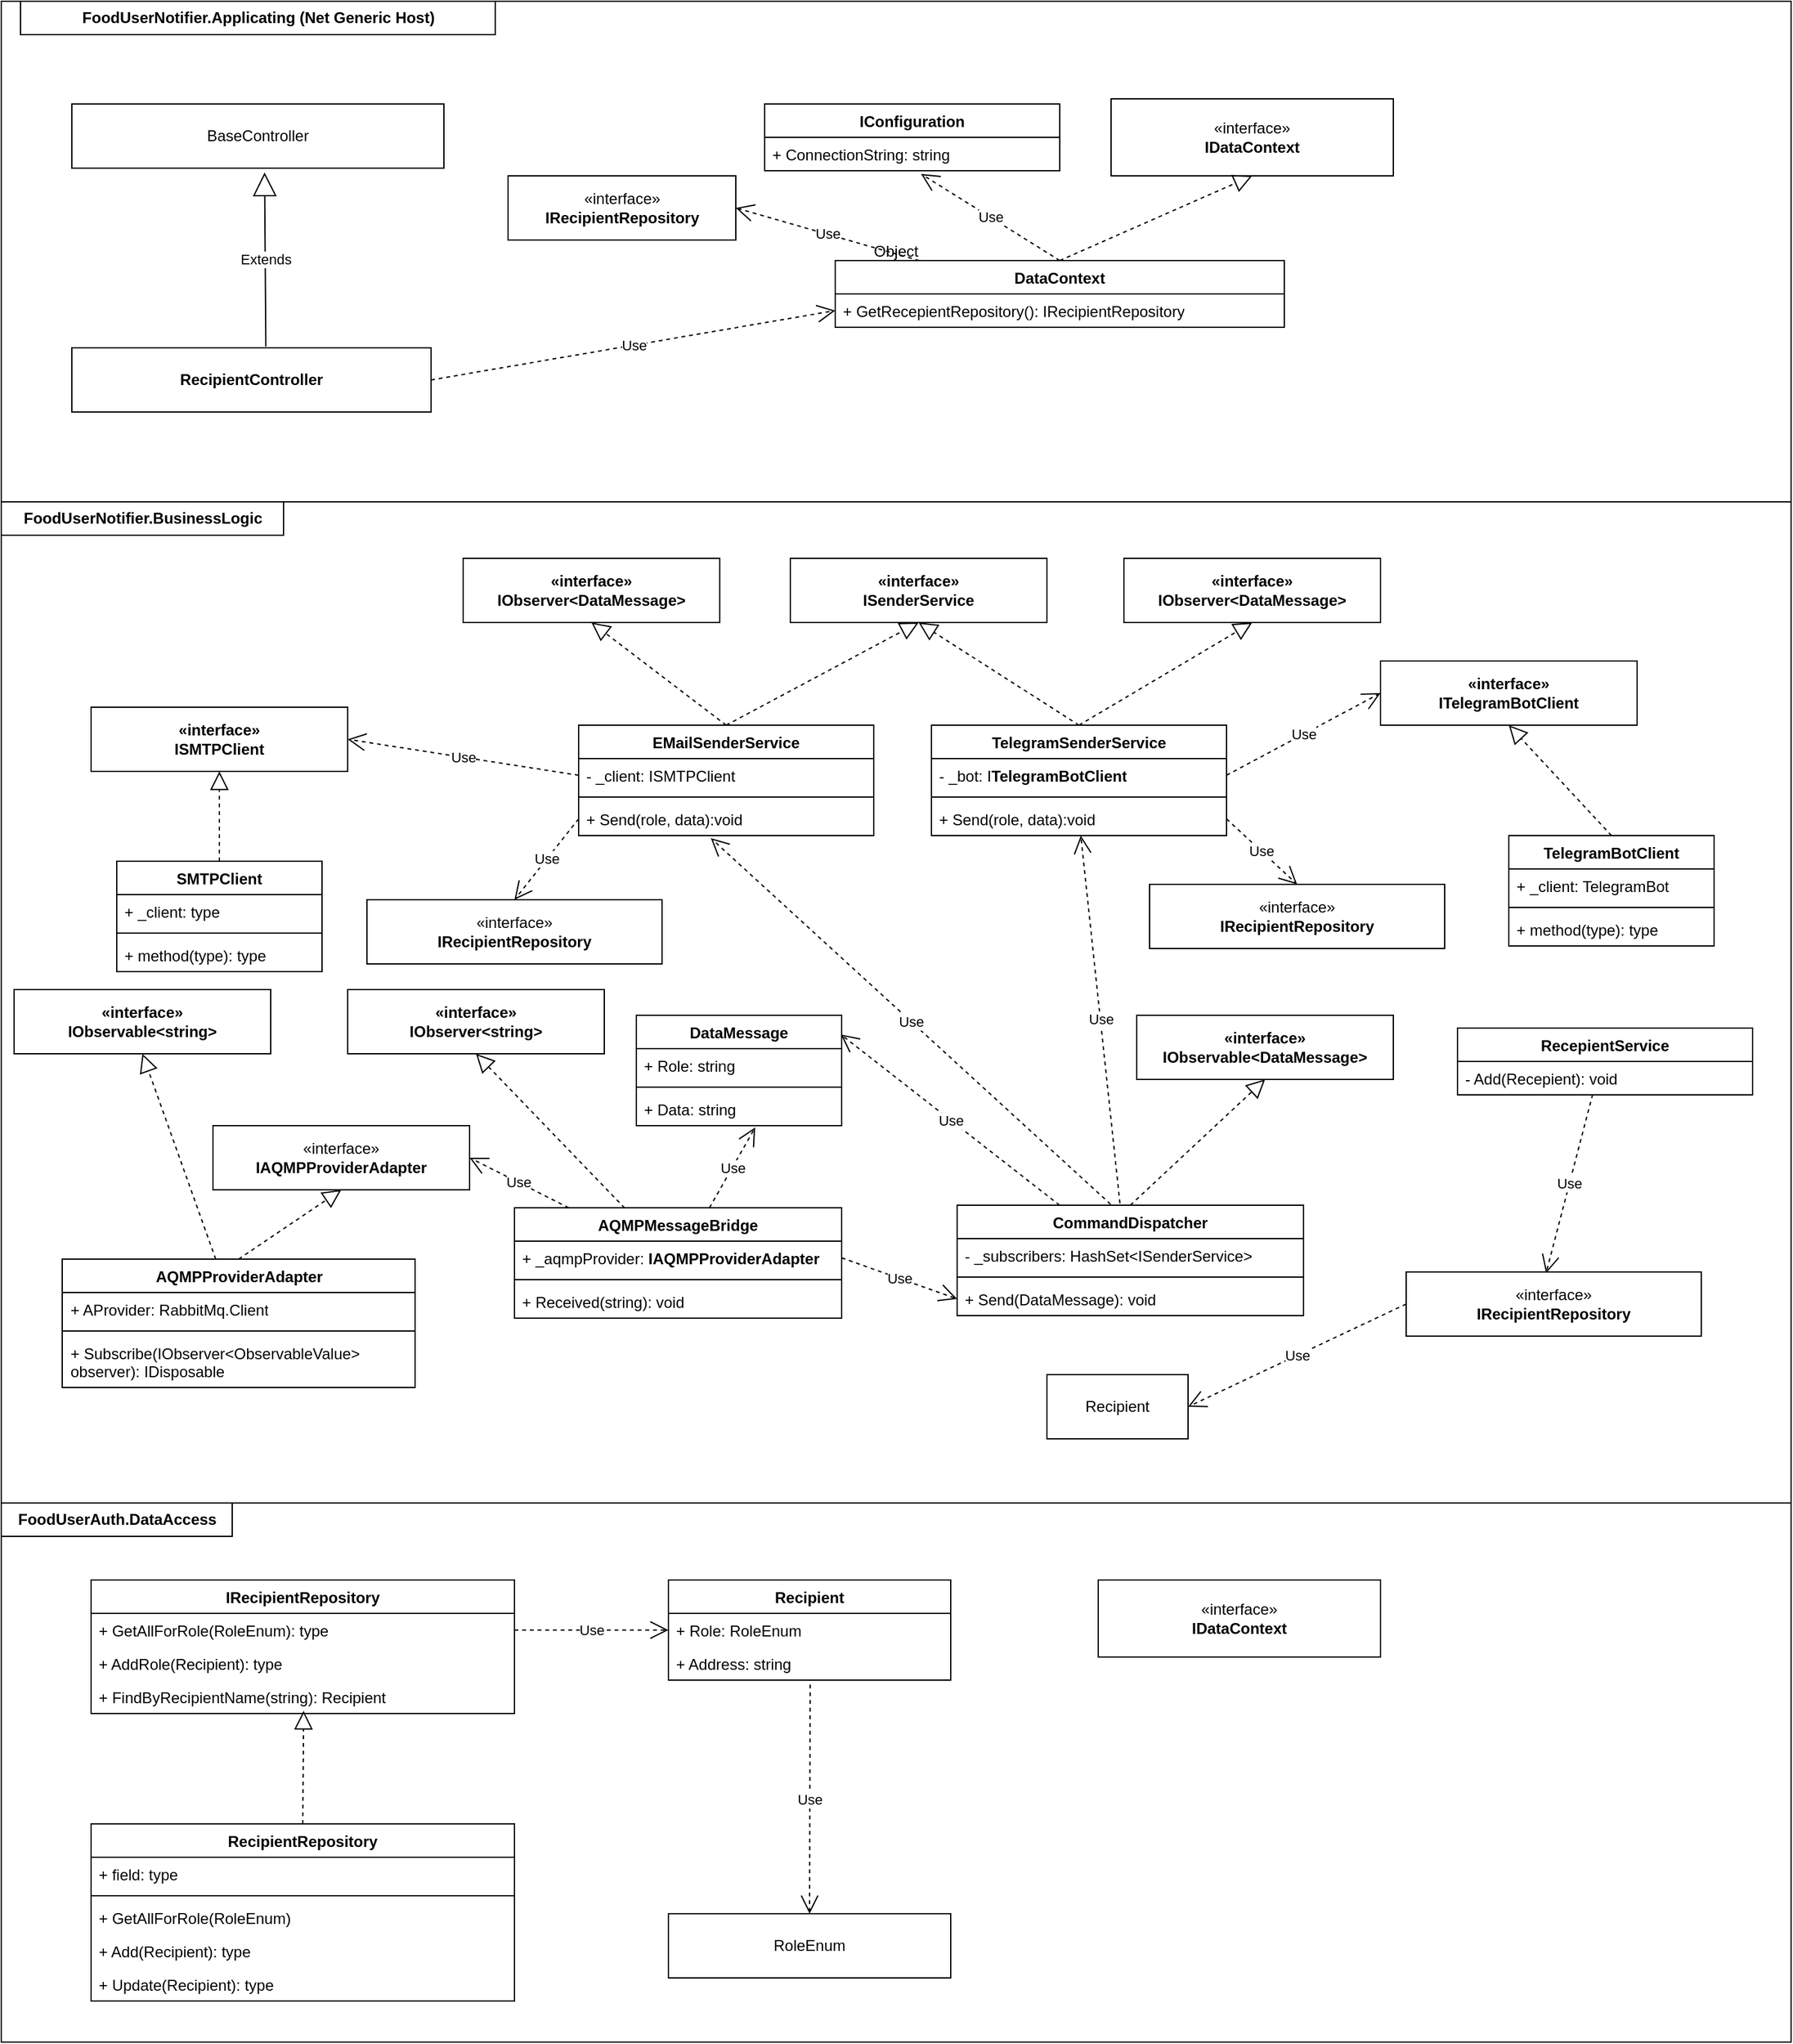 <mxfile version="22.0.0" type="device" pages="2">
  <diagram id="1lCrieO39CH3Bw6fetYW" name="WebAPI+AMQP">
    <mxGraphModel dx="4901" dy="4543" grid="1" gridSize="10" guides="1" tooltips="1" connect="1" arrows="1" fold="1" page="1" pageScale="1" pageWidth="850" pageHeight="1100" math="0" shadow="0">
      <root>
        <mxCell id="0" />
        <mxCell id="1" parent="0" />
        <mxCell id="J2rX4Hm5sjlziiwn_WHC-29" value="Object" style="html=1;whiteSpace=wrap;" vertex="1" parent="1">
          <mxGeometry x="-805" y="-2150" width="1395" height="390" as="geometry" />
        </mxCell>
        <mxCell id="J2rX4Hm5sjlziiwn_WHC-2" value="" style="html=1;whiteSpace=wrap;" vertex="1" parent="1">
          <mxGeometry x="-805" y="-980" width="1395" height="420" as="geometry" />
        </mxCell>
        <mxCell id="J2rX4Hm5sjlziiwn_WHC-1" value="" style="html=1;whiteSpace=wrap;" vertex="1" parent="1">
          <mxGeometry x="-805" y="-1760" width="1395" height="780" as="geometry" />
        </mxCell>
        <mxCell id="I7W0pRXyKXXBDAiigLCp-3" value="AQMPProviderAdapter" style="swimlane;fontStyle=1;align=center;verticalAlign=top;childLayout=stackLayout;horizontal=1;startSize=26;horizontalStack=0;resizeParent=1;resizeParentMax=0;resizeLast=0;collapsible=1;marginBottom=0;whiteSpace=wrap;html=1;" vertex="1" parent="1">
          <mxGeometry x="-757.5" y="-1170" width="275" height="100" as="geometry" />
        </mxCell>
        <mxCell id="I7W0pRXyKXXBDAiigLCp-4" value="+ AProvider: RabbitMq.Client" style="text;strokeColor=none;fillColor=none;align=left;verticalAlign=top;spacingLeft=4;spacingRight=4;overflow=hidden;rotatable=0;points=[[0,0.5],[1,0.5]];portConstraint=eastwest;whiteSpace=wrap;html=1;" vertex="1" parent="I7W0pRXyKXXBDAiigLCp-3">
          <mxGeometry y="26" width="275" height="26" as="geometry" />
        </mxCell>
        <mxCell id="I7W0pRXyKXXBDAiigLCp-5" value="" style="line;strokeWidth=1;fillColor=none;align=left;verticalAlign=middle;spacingTop=-1;spacingLeft=3;spacingRight=3;rotatable=0;labelPosition=right;points=[];portConstraint=eastwest;strokeColor=inherit;" vertex="1" parent="I7W0pRXyKXXBDAiigLCp-3">
          <mxGeometry y="52" width="275" height="8" as="geometry" />
        </mxCell>
        <mxCell id="I7W0pRXyKXXBDAiigLCp-6" value="+ Subscribe(IObserver&amp;lt;ObservableValue&amp;gt; observer): IDisposable" style="text;strokeColor=none;fillColor=none;align=left;verticalAlign=top;spacingLeft=4;spacingRight=4;overflow=hidden;rotatable=0;points=[[0,0.5],[1,0.5]];portConstraint=eastwest;whiteSpace=wrap;html=1;" vertex="1" parent="I7W0pRXyKXXBDAiigLCp-3">
          <mxGeometry y="60" width="275" height="40" as="geometry" />
        </mxCell>
        <mxCell id="I7W0pRXyKXXBDAiigLCp-7" value="«interface»&lt;br&gt;&lt;b&gt;IAQMPProviderAdapter&lt;/b&gt;" style="html=1;whiteSpace=wrap;" vertex="1" parent="1">
          <mxGeometry x="-640" y="-1274" width="200" height="50" as="geometry" />
        </mxCell>
        <mxCell id="I7W0pRXyKXXBDAiigLCp-8" value="" style="endArrow=block;dashed=1;endFill=0;endSize=12;html=1;rounded=0;entryX=0.5;entryY=1;entryDx=0;entryDy=0;exitX=0.5;exitY=0;exitDx=0;exitDy=0;" edge="1" parent="1" source="I7W0pRXyKXXBDAiigLCp-3" target="I7W0pRXyKXXBDAiigLCp-7">
          <mxGeometry width="160" relative="1" as="geometry">
            <mxPoint x="320" y="-1090" as="sourcePoint" />
            <mxPoint x="480" y="-1090" as="targetPoint" />
          </mxGeometry>
        </mxCell>
        <mxCell id="I7W0pRXyKXXBDAiigLCp-9" value="CommandDispatcher" style="swimlane;fontStyle=1;align=center;verticalAlign=top;childLayout=stackLayout;horizontal=1;startSize=26;horizontalStack=0;resizeParent=1;resizeParentMax=0;resizeLast=0;collapsible=1;marginBottom=0;whiteSpace=wrap;html=1;" vertex="1" parent="1">
          <mxGeometry x="-60" y="-1212" width="270" height="86" as="geometry" />
        </mxCell>
        <mxCell id="I7W0pRXyKXXBDAiigLCp-11" value="- _subscribers: HashSet&amp;lt;ISenderService&amp;gt;" style="text;strokeColor=none;fillColor=none;align=left;verticalAlign=top;spacingLeft=4;spacingRight=4;overflow=hidden;rotatable=0;points=[[0,0.5],[1,0.5]];portConstraint=eastwest;whiteSpace=wrap;html=1;" vertex="1" parent="I7W0pRXyKXXBDAiigLCp-9">
          <mxGeometry y="26" width="270" height="26" as="geometry" />
        </mxCell>
        <mxCell id="I7W0pRXyKXXBDAiigLCp-12" value="" style="line;strokeWidth=1;fillColor=none;align=left;verticalAlign=middle;spacingTop=-1;spacingLeft=3;spacingRight=3;rotatable=0;labelPosition=right;points=[];portConstraint=eastwest;strokeColor=inherit;" vertex="1" parent="I7W0pRXyKXXBDAiigLCp-9">
          <mxGeometry y="52" width="270" height="8" as="geometry" />
        </mxCell>
        <mxCell id="I7W0pRXyKXXBDAiigLCp-13" value="+ Send(DataMessage): void" style="text;strokeColor=none;fillColor=none;align=left;verticalAlign=top;spacingLeft=4;spacingRight=4;overflow=hidden;rotatable=0;points=[[0,0.5],[1,0.5]];portConstraint=eastwest;whiteSpace=wrap;html=1;" vertex="1" parent="I7W0pRXyKXXBDAiigLCp-9">
          <mxGeometry y="60" width="270" height="26" as="geometry" />
        </mxCell>
        <mxCell id="I7W0pRXyKXXBDAiigLCp-14" value="Use" style="endArrow=open;endSize=12;dashed=1;html=1;rounded=0;entryX=0;entryY=0.5;entryDx=0;entryDy=0;exitX=1;exitY=0.5;exitDx=0;exitDy=0;" edge="1" parent="1" source="I7W0pRXyKXXBDAiigLCp-117" target="I7W0pRXyKXXBDAiigLCp-13">
          <mxGeometry width="160" relative="1" as="geometry">
            <mxPoint x="-70" y="-1040" as="sourcePoint" />
            <mxPoint x="680" y="-1030" as="targetPoint" />
          </mxGeometry>
        </mxCell>
        <mxCell id="I7W0pRXyKXXBDAiigLCp-19" value="TelegramSenderService" style="swimlane;fontStyle=1;align=center;verticalAlign=top;childLayout=stackLayout;horizontal=1;startSize=26;horizontalStack=0;resizeParent=1;resizeParentMax=0;resizeLast=0;collapsible=1;marginBottom=0;whiteSpace=wrap;html=1;" vertex="1" parent="1">
          <mxGeometry x="-80" y="-1586" width="230" height="86" as="geometry" />
        </mxCell>
        <mxCell id="I7W0pRXyKXXBDAiigLCp-124" value="- _bot:&amp;nbsp;I&lt;span style=&quot;font-weight: 700; text-align: center;&quot;&gt;TelegramBotClient&lt;/span&gt;" style="text;strokeColor=none;fillColor=none;align=left;verticalAlign=top;spacingLeft=4;spacingRight=4;overflow=hidden;rotatable=0;points=[[0,0.5],[1,0.5]];portConstraint=eastwest;whiteSpace=wrap;html=1;" vertex="1" parent="I7W0pRXyKXXBDAiigLCp-19">
          <mxGeometry y="26" width="230" height="26" as="geometry" />
        </mxCell>
        <mxCell id="I7W0pRXyKXXBDAiigLCp-21" value="" style="line;strokeWidth=1;fillColor=none;align=left;verticalAlign=middle;spacingTop=-1;spacingLeft=3;spacingRight=3;rotatable=0;labelPosition=right;points=[];portConstraint=eastwest;strokeColor=inherit;" vertex="1" parent="I7W0pRXyKXXBDAiigLCp-19">
          <mxGeometry y="52" width="230" height="8" as="geometry" />
        </mxCell>
        <mxCell id="I7W0pRXyKXXBDAiigLCp-22" value="+ Send(role, data):void" style="text;strokeColor=none;fillColor=none;align=left;verticalAlign=top;spacingLeft=4;spacingRight=4;overflow=hidden;rotatable=0;points=[[0,0.5],[1,0.5]];portConstraint=eastwest;whiteSpace=wrap;html=1;" vertex="1" parent="I7W0pRXyKXXBDAiigLCp-19">
          <mxGeometry y="60" width="230" height="26" as="geometry" />
        </mxCell>
        <mxCell id="I7W0pRXyKXXBDAiigLCp-23" value="DataMessage" style="swimlane;fontStyle=1;align=center;verticalAlign=top;childLayout=stackLayout;horizontal=1;startSize=26;horizontalStack=0;resizeParent=1;resizeParentMax=0;resizeLast=0;collapsible=1;marginBottom=0;whiteSpace=wrap;html=1;" vertex="1" parent="1">
          <mxGeometry x="-310" y="-1360" width="160" height="86" as="geometry" />
        </mxCell>
        <mxCell id="I7W0pRXyKXXBDAiigLCp-24" value="+ Role: string" style="text;strokeColor=none;fillColor=none;align=left;verticalAlign=top;spacingLeft=4;spacingRight=4;overflow=hidden;rotatable=0;points=[[0,0.5],[1,0.5]];portConstraint=eastwest;whiteSpace=wrap;html=1;" vertex="1" parent="I7W0pRXyKXXBDAiigLCp-23">
          <mxGeometry y="26" width="160" height="26" as="geometry" />
        </mxCell>
        <mxCell id="I7W0pRXyKXXBDAiigLCp-25" value="" style="line;strokeWidth=1;fillColor=none;align=left;verticalAlign=middle;spacingTop=-1;spacingLeft=3;spacingRight=3;rotatable=0;labelPosition=right;points=[];portConstraint=eastwest;strokeColor=inherit;" vertex="1" parent="I7W0pRXyKXXBDAiigLCp-23">
          <mxGeometry y="52" width="160" height="8" as="geometry" />
        </mxCell>
        <mxCell id="I7W0pRXyKXXBDAiigLCp-26" value="+ Data: string" style="text;strokeColor=none;fillColor=none;align=left;verticalAlign=top;spacingLeft=4;spacingRight=4;overflow=hidden;rotatable=0;points=[[0,0.5],[1,0.5]];portConstraint=eastwest;whiteSpace=wrap;html=1;" vertex="1" parent="I7W0pRXyKXXBDAiigLCp-23">
          <mxGeometry y="60" width="160" height="26" as="geometry" />
        </mxCell>
        <mxCell id="I7W0pRXyKXXBDAiigLCp-48" value="Use" style="endArrow=open;endSize=12;dashed=1;html=1;rounded=0;entryX=1;entryY=0.5;entryDx=0;entryDy=0;exitX=0;exitY=0.5;exitDx=0;exitDy=0;" edge="1" parent="1" source="I7W0pRXyKXXBDAiigLCp-103" target="I7W0pRXyKXXBDAiigLCp-104">
          <mxGeometry width="160" relative="1" as="geometry">
            <mxPoint x="230" y="-691" as="sourcePoint" />
            <mxPoint x="140" y="-701" as="targetPoint" />
          </mxGeometry>
        </mxCell>
        <mxCell id="I7W0pRXyKXXBDAiigLCp-49" value="Use" style="endArrow=open;endSize=12;dashed=1;html=1;rounded=0;entryX=0.579;entryY=1.052;entryDx=0;entryDy=0;entryPerimeter=0;" edge="1" parent="1" source="I7W0pRXyKXXBDAiigLCp-116" target="I7W0pRXyKXXBDAiigLCp-26">
          <mxGeometry width="160" relative="1" as="geometry">
            <mxPoint x="-210" y="-1060" as="sourcePoint" />
            <mxPoint x="-50" y="-1060" as="targetPoint" />
          </mxGeometry>
        </mxCell>
        <mxCell id="I7W0pRXyKXXBDAiigLCp-57" value="RecepientService" style="swimlane;fontStyle=1;align=center;verticalAlign=top;childLayout=stackLayout;horizontal=1;startSize=26;horizontalStack=0;resizeParent=1;resizeParentMax=0;resizeLast=0;collapsible=1;marginBottom=0;whiteSpace=wrap;html=1;" vertex="1" parent="1">
          <mxGeometry x="330" y="-1350" width="230" height="52" as="geometry" />
        </mxCell>
        <mxCell id="I7W0pRXyKXXBDAiigLCp-58" value="- Add(Recepient): void" style="text;strokeColor=none;fillColor=none;align=left;verticalAlign=top;spacingLeft=4;spacingRight=4;overflow=hidden;rotatable=0;points=[[0,0.5],[1,0.5]];portConstraint=eastwest;whiteSpace=wrap;html=1;" vertex="1" parent="I7W0pRXyKXXBDAiigLCp-57">
          <mxGeometry y="26" width="230" height="26" as="geometry" />
        </mxCell>
        <mxCell id="I7W0pRXyKXXBDAiigLCp-70" value="Use" style="endArrow=open;endSize=12;dashed=1;html=1;rounded=0;exitX=0.458;exitY=0.987;exitDx=0;exitDy=0;exitPerimeter=0;entryX=0.474;entryY=0.02;entryDx=0;entryDy=0;entryPerimeter=0;" edge="1" parent="1" source="I7W0pRXyKXXBDAiigLCp-58" target="I7W0pRXyKXXBDAiigLCp-103">
          <mxGeometry width="160" relative="1" as="geometry">
            <mxPoint x="400" y="-830" as="sourcePoint" />
            <mxPoint x="390" y="-730" as="targetPoint" />
          </mxGeometry>
        </mxCell>
        <mxCell id="I7W0pRXyKXXBDAiigLCp-85" value="IRecipientRepository" style="swimlane;fontStyle=1;align=center;verticalAlign=top;childLayout=stackLayout;horizontal=1;startSize=26;horizontalStack=0;resizeParent=1;resizeParentMax=0;resizeLast=0;collapsible=1;marginBottom=0;whiteSpace=wrap;html=1;" vertex="1" parent="1">
          <mxGeometry x="-735" y="-920" width="330" height="104" as="geometry" />
        </mxCell>
        <mxCell id="I7W0pRXyKXXBDAiigLCp-86" value="+ GetAllForRole(RoleEnum): type" style="text;strokeColor=none;fillColor=none;align=left;verticalAlign=top;spacingLeft=4;spacingRight=4;overflow=hidden;rotatable=0;points=[[0,0.5],[1,0.5]];portConstraint=eastwest;whiteSpace=wrap;html=1;" vertex="1" parent="I7W0pRXyKXXBDAiigLCp-85">
          <mxGeometry y="26" width="330" height="26" as="geometry" />
        </mxCell>
        <mxCell id="I7W0pRXyKXXBDAiigLCp-87" value="+ AddRole(Recipient): type" style="text;strokeColor=none;fillColor=none;align=left;verticalAlign=top;spacingLeft=4;spacingRight=4;overflow=hidden;rotatable=0;points=[[0,0.5],[1,0.5]];portConstraint=eastwest;whiteSpace=wrap;html=1;" vertex="1" parent="I7W0pRXyKXXBDAiigLCp-85">
          <mxGeometry y="52" width="330" height="26" as="geometry" />
        </mxCell>
        <mxCell id="I7W0pRXyKXXBDAiigLCp-88" value="+ FindByRecipientName(string): Recipient" style="text;strokeColor=none;fillColor=none;align=left;verticalAlign=top;spacingLeft=4;spacingRight=4;overflow=hidden;rotatable=0;points=[[0,0.5],[1,0.5]];portConstraint=eastwest;whiteSpace=wrap;html=1;" vertex="1" parent="I7W0pRXyKXXBDAiigLCp-85">
          <mxGeometry y="78" width="330" height="26" as="geometry" />
        </mxCell>
        <mxCell id="I7W0pRXyKXXBDAiigLCp-89" value="RecipientRepository" style="swimlane;fontStyle=1;align=center;verticalAlign=top;childLayout=stackLayout;horizontal=1;startSize=26;horizontalStack=0;resizeParent=1;resizeParentMax=0;resizeLast=0;collapsible=1;marginBottom=0;whiteSpace=wrap;html=1;" vertex="1" parent="1">
          <mxGeometry x="-735" y="-730" width="330" height="138" as="geometry" />
        </mxCell>
        <mxCell id="I7W0pRXyKXXBDAiigLCp-90" value="+ field: type" style="text;strokeColor=none;fillColor=none;align=left;verticalAlign=top;spacingLeft=4;spacingRight=4;overflow=hidden;rotatable=0;points=[[0,0.5],[1,0.5]];portConstraint=eastwest;whiteSpace=wrap;html=1;" vertex="1" parent="I7W0pRXyKXXBDAiigLCp-89">
          <mxGeometry y="26" width="330" height="26" as="geometry" />
        </mxCell>
        <mxCell id="I7W0pRXyKXXBDAiigLCp-91" value="" style="line;strokeWidth=1;fillColor=none;align=left;verticalAlign=middle;spacingTop=-1;spacingLeft=3;spacingRight=3;rotatable=0;labelPosition=right;points=[];portConstraint=eastwest;strokeColor=inherit;" vertex="1" parent="I7W0pRXyKXXBDAiigLCp-89">
          <mxGeometry y="52" width="330" height="8" as="geometry" />
        </mxCell>
        <mxCell id="I7W0pRXyKXXBDAiigLCp-92" value="+ GetAllForRole(RoleEnum)" style="text;strokeColor=none;fillColor=none;align=left;verticalAlign=top;spacingLeft=4;spacingRight=4;overflow=hidden;rotatable=0;points=[[0,0.5],[1,0.5]];portConstraint=eastwest;whiteSpace=wrap;html=1;" vertex="1" parent="I7W0pRXyKXXBDAiigLCp-89">
          <mxGeometry y="60" width="330" height="26" as="geometry" />
        </mxCell>
        <mxCell id="I7W0pRXyKXXBDAiigLCp-93" value="+ Add(Recipient): type" style="text;strokeColor=none;fillColor=none;align=left;verticalAlign=top;spacingLeft=4;spacingRight=4;overflow=hidden;rotatable=0;points=[[0,0.5],[1,0.5]];portConstraint=eastwest;whiteSpace=wrap;html=1;" vertex="1" parent="I7W0pRXyKXXBDAiigLCp-89">
          <mxGeometry y="86" width="330" height="26" as="geometry" />
        </mxCell>
        <mxCell id="I7W0pRXyKXXBDAiigLCp-94" value="+ Update(Recipient): type" style="text;strokeColor=none;fillColor=none;align=left;verticalAlign=top;spacingLeft=4;spacingRight=4;overflow=hidden;rotatable=0;points=[[0,0.5],[1,0.5]];portConstraint=eastwest;whiteSpace=wrap;html=1;" vertex="1" parent="I7W0pRXyKXXBDAiigLCp-89">
          <mxGeometry y="112" width="330" height="26" as="geometry" />
        </mxCell>
        <mxCell id="I7W0pRXyKXXBDAiigLCp-95" value="" style="endArrow=block;dashed=1;endFill=0;endSize=12;html=1;rounded=0;entryX=0.502;entryY=0.92;entryDx=0;entryDy=0;entryPerimeter=0;exitX=0.5;exitY=0;exitDx=0;exitDy=0;" edge="1" parent="1" source="I7W0pRXyKXXBDAiigLCp-89" target="I7W0pRXyKXXBDAiigLCp-88">
          <mxGeometry width="160" relative="1" as="geometry">
            <mxPoint x="-1010" y="-909" as="sourcePoint" />
            <mxPoint x="-850" y="-909" as="targetPoint" />
          </mxGeometry>
        </mxCell>
        <mxCell id="I7W0pRXyKXXBDAiigLCp-96" value="RoleEnum" style="html=1;whiteSpace=wrap;" vertex="1" parent="1">
          <mxGeometry x="-285" y="-660" width="220" height="50" as="geometry" />
        </mxCell>
        <mxCell id="I7W0pRXyKXXBDAiigLCp-97" value="Recipient" style="swimlane;fontStyle=1;align=center;verticalAlign=top;childLayout=stackLayout;horizontal=1;startSize=26;horizontalStack=0;resizeParent=1;resizeParentMax=0;resizeLast=0;collapsible=1;marginBottom=0;whiteSpace=wrap;html=1;" vertex="1" parent="1">
          <mxGeometry x="-285" y="-920" width="220" height="78" as="geometry" />
        </mxCell>
        <mxCell id="I7W0pRXyKXXBDAiigLCp-98" value="+ Role: RoleEnum" style="text;strokeColor=none;fillColor=none;align=left;verticalAlign=top;spacingLeft=4;spacingRight=4;overflow=hidden;rotatable=0;points=[[0,0.5],[1,0.5]];portConstraint=eastwest;whiteSpace=wrap;html=1;" vertex="1" parent="I7W0pRXyKXXBDAiigLCp-97">
          <mxGeometry y="26" width="220" height="26" as="geometry" />
        </mxCell>
        <mxCell id="I7W0pRXyKXXBDAiigLCp-100" value="+ Address: string" style="text;strokeColor=none;fillColor=none;align=left;verticalAlign=top;spacingLeft=4;spacingRight=4;overflow=hidden;rotatable=0;points=[[0,0.5],[1,0.5]];portConstraint=eastwest;whiteSpace=wrap;html=1;" vertex="1" parent="I7W0pRXyKXXBDAiigLCp-97">
          <mxGeometry y="52" width="220" height="26" as="geometry" />
        </mxCell>
        <mxCell id="I7W0pRXyKXXBDAiigLCp-103" value="«interface»&lt;br&gt;&lt;b&gt;IRecipientRepository&lt;/b&gt;" style="html=1;whiteSpace=wrap;" vertex="1" parent="1">
          <mxGeometry x="290" y="-1160" width="230" height="50" as="geometry" />
        </mxCell>
        <mxCell id="I7W0pRXyKXXBDAiigLCp-104" value="Recipient" style="html=1;whiteSpace=wrap;" vertex="1" parent="1">
          <mxGeometry x="10" y="-1080" width="110" height="50" as="geometry" />
        </mxCell>
        <mxCell id="I7W0pRXyKXXBDAiigLCp-105" value="Use" style="endArrow=open;endSize=12;dashed=1;html=1;rounded=0;exitX=1;exitY=0.5;exitDx=0;exitDy=0;entryX=0;entryY=0.5;entryDx=0;entryDy=0;" edge="1" parent="1" source="I7W0pRXyKXXBDAiigLCp-86" target="I7W0pRXyKXXBDAiigLCp-98">
          <mxGeometry width="160" relative="1" as="geometry">
            <mxPoint x="-255" y="-770" as="sourcePoint" />
            <mxPoint x="-95" y="-770" as="targetPoint" />
          </mxGeometry>
        </mxCell>
        <mxCell id="I7W0pRXyKXXBDAiigLCp-106" value="Use" style="endArrow=open;endSize=12;dashed=1;html=1;rounded=0;entryX=0.5;entryY=0;entryDx=0;entryDy=0;exitX=0.502;exitY=1.133;exitDx=0;exitDy=0;exitPerimeter=0;" edge="1" parent="1" source="I7W0pRXyKXXBDAiigLCp-100">
          <mxGeometry width="160" relative="1" as="geometry">
            <mxPoint x="-175" y="-808" as="sourcePoint" />
            <mxPoint x="-175" y="-660" as="targetPoint" />
          </mxGeometry>
        </mxCell>
        <mxCell id="I7W0pRXyKXXBDAiigLCp-107" value="FoodUserAuth.DataAccess" style="text;align=center;fontStyle=1;verticalAlign=middle;spacingLeft=3;spacingRight=3;strokeColor=default;rotatable=0;points=[[0,0.5],[1,0.5]];portConstraint=eastwest;html=1;" vertex="1" parent="1">
          <mxGeometry x="-805" y="-980" width="180" height="26" as="geometry" />
        </mxCell>
        <mxCell id="I7W0pRXyKXXBDAiigLCp-108" value="FoodUserNotifier.BusinessLogic" style="text;align=center;fontStyle=1;verticalAlign=middle;spacingLeft=3;spacingRight=3;strokeColor=default;rotatable=0;points=[[0,0.5],[1,0.5]];portConstraint=eastwest;html=1;" vertex="1" parent="1">
          <mxGeometry x="-805" y="-1760" width="220" height="26" as="geometry" />
        </mxCell>
        <mxCell id="I7W0pRXyKXXBDAiigLCp-110" value="FoodUserNotifier.Applicating (Net Generic Host)" style="text;align=center;fontStyle=1;verticalAlign=middle;spacingLeft=3;spacingRight=3;strokeColor=default;rotatable=0;points=[[0,0.5],[1,0.5]];portConstraint=eastwest;html=1;" vertex="1" parent="1">
          <mxGeometry x="-790" y="-2150" width="370" height="26" as="geometry" />
        </mxCell>
        <mxCell id="I7W0pRXyKXXBDAiigLCp-111" value="&lt;b style=&quot;border-color: var(--border-color);&quot;&gt;RecipientController&lt;/b&gt;" style="html=1;whiteSpace=wrap;" vertex="1" parent="1">
          <mxGeometry x="-750" y="-1880" width="280" height="50" as="geometry" />
        </mxCell>
        <mxCell id="I7W0pRXyKXXBDAiigLCp-116" value="AQMPMessageBridge" style="swimlane;fontStyle=1;align=center;verticalAlign=top;childLayout=stackLayout;horizontal=1;startSize=26;horizontalStack=0;resizeParent=1;resizeParentMax=0;resizeLast=0;collapsible=1;marginBottom=0;whiteSpace=wrap;html=1;" vertex="1" parent="1">
          <mxGeometry x="-405" y="-1210" width="255" height="86" as="geometry" />
        </mxCell>
        <mxCell id="I7W0pRXyKXXBDAiigLCp-117" value="+ _aqmpProvider:&amp;nbsp;&lt;b style=&quot;text-align: center;&quot;&gt;IAQMPProviderAdapter&lt;/b&gt;" style="text;strokeColor=none;fillColor=none;align=left;verticalAlign=top;spacingLeft=4;spacingRight=4;overflow=hidden;rotatable=0;points=[[0,0.5],[1,0.5]];portConstraint=eastwest;whiteSpace=wrap;html=1;" vertex="1" parent="I7W0pRXyKXXBDAiigLCp-116">
          <mxGeometry y="26" width="255" height="26" as="geometry" />
        </mxCell>
        <mxCell id="I7W0pRXyKXXBDAiigLCp-118" value="" style="line;strokeWidth=1;fillColor=none;align=left;verticalAlign=middle;spacingTop=-1;spacingLeft=3;spacingRight=3;rotatable=0;labelPosition=right;points=[];portConstraint=eastwest;strokeColor=inherit;" vertex="1" parent="I7W0pRXyKXXBDAiigLCp-116">
          <mxGeometry y="52" width="255" height="8" as="geometry" />
        </mxCell>
        <mxCell id="I7W0pRXyKXXBDAiigLCp-119" value="+ Received(string): void" style="text;strokeColor=none;fillColor=none;align=left;verticalAlign=top;spacingLeft=4;spacingRight=4;overflow=hidden;rotatable=0;points=[[0,0.5],[1,0.5]];portConstraint=eastwest;whiteSpace=wrap;html=1;" vertex="1" parent="I7W0pRXyKXXBDAiigLCp-116">
          <mxGeometry y="60" width="255" height="26" as="geometry" />
        </mxCell>
        <mxCell id="I7W0pRXyKXXBDAiigLCp-120" value="Use" style="endArrow=open;endSize=12;dashed=1;html=1;rounded=0;entryX=1;entryY=0.5;entryDx=0;entryDy=0;" edge="1" parent="1" source="I7W0pRXyKXXBDAiigLCp-116" target="I7W0pRXyKXXBDAiigLCp-7">
          <mxGeometry width="160" relative="1" as="geometry">
            <mxPoint x="-220" y="-1170" as="sourcePoint" />
            <mxPoint x="-60" y="-1170" as="targetPoint" />
          </mxGeometry>
        </mxCell>
        <mxCell id="I7W0pRXyKXXBDAiigLCp-125" value="«interface»&lt;br&gt;&lt;span&gt;IObserver&amp;lt;&lt;/span&gt;DataMessage&lt;span&gt;&amp;gt;&lt;/span&gt;" style="html=1;whiteSpace=wrap;fontStyle=1" vertex="1" parent="1">
          <mxGeometry x="70" y="-1716" width="200" height="50" as="geometry" />
        </mxCell>
        <mxCell id="I7W0pRXyKXXBDAiigLCp-126" value="«interface»&lt;br&gt;ISenderService" style="html=1;whiteSpace=wrap;fontStyle=1" vertex="1" parent="1">
          <mxGeometry x="-190" y="-1716" width="200" height="50" as="geometry" />
        </mxCell>
        <mxCell id="I7W0pRXyKXXBDAiigLCp-127" value="«interface»&lt;br&gt;&lt;span&gt;IObservable&amp;lt;&lt;/span&gt;DataMessage&lt;span&gt;&amp;gt;&lt;/span&gt;" style="html=1;whiteSpace=wrap;fontStyle=1" vertex="1" parent="1">
          <mxGeometry x="80" y="-1360" width="200" height="50" as="geometry" />
        </mxCell>
        <mxCell id="I7W0pRXyKXXBDAiigLCp-128" value="" style="endArrow=block;dashed=1;endFill=0;endSize=12;html=1;rounded=0;entryX=0.5;entryY=1;entryDx=0;entryDy=0;exitX=0.5;exitY=0;exitDx=0;exitDy=0;" edge="1" parent="1" source="I7W0pRXyKXXBDAiigLCp-9" target="I7W0pRXyKXXBDAiigLCp-127">
          <mxGeometry width="160" relative="1" as="geometry">
            <mxPoint x="-300" y="-1400" as="sourcePoint" />
            <mxPoint x="-140" y="-1400" as="targetPoint" />
          </mxGeometry>
        </mxCell>
        <mxCell id="I7W0pRXyKXXBDAiigLCp-129" value="" style="endArrow=block;dashed=1;endFill=0;endSize=12;html=1;rounded=0;entryX=0.5;entryY=1;entryDx=0;entryDy=0;exitX=0.5;exitY=0;exitDx=0;exitDy=0;" edge="1" parent="1" source="I7W0pRXyKXXBDAiigLCp-19" target="I7W0pRXyKXXBDAiigLCp-126">
          <mxGeometry width="160" relative="1" as="geometry">
            <mxPoint x="-260" y="-1416" as="sourcePoint" />
            <mxPoint x="-100" y="-1416" as="targetPoint" />
          </mxGeometry>
        </mxCell>
        <mxCell id="I7W0pRXyKXXBDAiigLCp-130" value="" style="endArrow=block;dashed=1;endFill=0;endSize=12;html=1;rounded=0;entryX=0.5;entryY=1;entryDx=0;entryDy=0;exitX=0.5;exitY=0;exitDx=0;exitDy=0;" edge="1" parent="1" source="I7W0pRXyKXXBDAiigLCp-19" target="I7W0pRXyKXXBDAiigLCp-125">
          <mxGeometry width="160" relative="1" as="geometry">
            <mxPoint x="-260" y="-1416" as="sourcePoint" />
            <mxPoint x="-100" y="-1416" as="targetPoint" />
          </mxGeometry>
        </mxCell>
        <mxCell id="I7W0pRXyKXXBDAiigLCp-131" value="EMailSenderService" style="swimlane;fontStyle=1;align=center;verticalAlign=top;childLayout=stackLayout;horizontal=1;startSize=26;horizontalStack=0;resizeParent=1;resizeParentMax=0;resizeLast=0;collapsible=1;marginBottom=0;whiteSpace=wrap;html=1;" vertex="1" parent="1">
          <mxGeometry x="-355" y="-1586" width="230" height="86" as="geometry" />
        </mxCell>
        <mxCell id="I7W0pRXyKXXBDAiigLCp-132" value="- _client: ISMTPClient" style="text;strokeColor=none;fillColor=none;align=left;verticalAlign=top;spacingLeft=4;spacingRight=4;overflow=hidden;rotatable=0;points=[[0,0.5],[1,0.5]];portConstraint=eastwest;whiteSpace=wrap;html=1;" vertex="1" parent="I7W0pRXyKXXBDAiigLCp-131">
          <mxGeometry y="26" width="230" height="26" as="geometry" />
        </mxCell>
        <mxCell id="I7W0pRXyKXXBDAiigLCp-133" value="" style="line;strokeWidth=1;fillColor=none;align=left;verticalAlign=middle;spacingTop=-1;spacingLeft=3;spacingRight=3;rotatable=0;labelPosition=right;points=[];portConstraint=eastwest;strokeColor=inherit;" vertex="1" parent="I7W0pRXyKXXBDAiigLCp-131">
          <mxGeometry y="52" width="230" height="8" as="geometry" />
        </mxCell>
        <mxCell id="I7W0pRXyKXXBDAiigLCp-134" value="+ Send(role, data):void" style="text;strokeColor=none;fillColor=none;align=left;verticalAlign=top;spacingLeft=4;spacingRight=4;overflow=hidden;rotatable=0;points=[[0,0.5],[1,0.5]];portConstraint=eastwest;whiteSpace=wrap;html=1;" vertex="1" parent="I7W0pRXyKXXBDAiigLCp-131">
          <mxGeometry y="60" width="230" height="26" as="geometry" />
        </mxCell>
        <mxCell id="I7W0pRXyKXXBDAiigLCp-135" value="«interface»&lt;br&gt;&lt;span&gt;IObserver&amp;lt;&lt;/span&gt;DataMessage&lt;span&gt;&amp;gt;&lt;/span&gt;" style="html=1;whiteSpace=wrap;fontStyle=1" vertex="1" parent="1">
          <mxGeometry x="-445" y="-1716" width="200" height="50" as="geometry" />
        </mxCell>
        <mxCell id="I7W0pRXyKXXBDAiigLCp-137" value="" style="endArrow=block;dashed=1;endFill=0;endSize=12;html=1;rounded=0;entryX=0.5;entryY=1;entryDx=0;entryDy=0;exitX=0.5;exitY=0;exitDx=0;exitDy=0;" edge="1" parent="1" source="I7W0pRXyKXXBDAiigLCp-131" target="I7W0pRXyKXXBDAiigLCp-126">
          <mxGeometry width="160" relative="1" as="geometry">
            <mxPoint x="-775" y="-1416" as="sourcePoint" />
            <mxPoint x="-615" y="-1416" as="targetPoint" />
          </mxGeometry>
        </mxCell>
        <mxCell id="I7W0pRXyKXXBDAiigLCp-138" value="" style="endArrow=block;dashed=1;endFill=0;endSize=12;html=1;rounded=0;entryX=0.5;entryY=1;entryDx=0;entryDy=0;exitX=0.5;exitY=0;exitDx=0;exitDy=0;" edge="1" parent="1" source="I7W0pRXyKXXBDAiigLCp-131" target="I7W0pRXyKXXBDAiigLCp-135">
          <mxGeometry width="160" relative="1" as="geometry">
            <mxPoint x="-775" y="-1416" as="sourcePoint" />
            <mxPoint x="-615" y="-1416" as="targetPoint" />
          </mxGeometry>
        </mxCell>
        <mxCell id="I7W0pRXyKXXBDAiigLCp-139" value="Use" style="endArrow=open;endSize=12;dashed=1;html=1;rounded=0;exitX=0.47;exitY=-0.018;exitDx=0;exitDy=0;exitPerimeter=0;" edge="1" parent="1" source="I7W0pRXyKXXBDAiigLCp-9" target="I7W0pRXyKXXBDAiigLCp-22">
          <mxGeometry width="160" relative="1" as="geometry">
            <mxPoint x="-190" y="-1370" as="sourcePoint" />
            <mxPoint x="-10" y="-1460" as="targetPoint" />
          </mxGeometry>
        </mxCell>
        <mxCell id="I7W0pRXyKXXBDAiigLCp-140" value="Use" style="endArrow=open;endSize=12;dashed=1;html=1;rounded=0;entryX=0.448;entryY=1.077;entryDx=0;entryDy=0;entryPerimeter=0;exitX=0.443;exitY=-0.009;exitDx=0;exitDy=0;exitPerimeter=0;" edge="1" parent="1" source="I7W0pRXyKXXBDAiigLCp-9" target="I7W0pRXyKXXBDAiigLCp-134">
          <mxGeometry width="160" relative="1" as="geometry">
            <mxPoint x="-190" y="-1370" as="sourcePoint" />
            <mxPoint x="-30" y="-1370" as="targetPoint" />
          </mxGeometry>
        </mxCell>
        <mxCell id="u0JyVMrkIxnxatCP02Rq-1" value="«interface»&lt;br&gt;&lt;span&gt;I&lt;/span&gt;TelegramBotClient" style="html=1;whiteSpace=wrap;fontStyle=1" vertex="1" parent="1">
          <mxGeometry x="270" y="-1636" width="200" height="50" as="geometry" />
        </mxCell>
        <mxCell id="u0JyVMrkIxnxatCP02Rq-2" value="Use" style="endArrow=open;endSize=12;dashed=1;html=1;rounded=0;entryX=0;entryY=0.5;entryDx=0;entryDy=0;exitX=1;exitY=0.5;exitDx=0;exitDy=0;" edge="1" parent="1" source="I7W0pRXyKXXBDAiigLCp-124" target="u0JyVMrkIxnxatCP02Rq-1">
          <mxGeometry width="160" relative="1" as="geometry">
            <mxPoint x="-260" y="-1320" as="sourcePoint" />
            <mxPoint x="-100" y="-1320" as="targetPoint" />
          </mxGeometry>
        </mxCell>
        <mxCell id="u0JyVMrkIxnxatCP02Rq-3" value="«interface»&lt;br&gt;&lt;span&gt;I&lt;/span&gt;SMTPClient" style="html=1;whiteSpace=wrap;fontStyle=1" vertex="1" parent="1">
          <mxGeometry x="-735" y="-1600" width="200" height="50" as="geometry" />
        </mxCell>
        <mxCell id="u0JyVMrkIxnxatCP02Rq-4" value="Use" style="endArrow=open;endSize=12;dashed=1;html=1;rounded=0;entryX=1;entryY=0.5;entryDx=0;entryDy=0;exitX=0;exitY=0.5;exitDx=0;exitDy=0;" edge="1" parent="1" source="I7W0pRXyKXXBDAiigLCp-132" target="u0JyVMrkIxnxatCP02Rq-3">
          <mxGeometry width="160" relative="1" as="geometry">
            <mxPoint x="-260" y="-1320" as="sourcePoint" />
            <mxPoint x="-100" y="-1320" as="targetPoint" />
          </mxGeometry>
        </mxCell>
        <mxCell id="u0JyVMrkIxnxatCP02Rq-5" value="SMTPClient" style="swimlane;fontStyle=1;align=center;verticalAlign=top;childLayout=stackLayout;horizontal=1;startSize=26;horizontalStack=0;resizeParent=1;resizeParentMax=0;resizeLast=0;collapsible=1;marginBottom=0;whiteSpace=wrap;html=1;" vertex="1" parent="1">
          <mxGeometry x="-715" y="-1480" width="160" height="86" as="geometry" />
        </mxCell>
        <mxCell id="u0JyVMrkIxnxatCP02Rq-6" value="+ _client: type" style="text;strokeColor=none;fillColor=none;align=left;verticalAlign=top;spacingLeft=4;spacingRight=4;overflow=hidden;rotatable=0;points=[[0,0.5],[1,0.5]];portConstraint=eastwest;whiteSpace=wrap;html=1;" vertex="1" parent="u0JyVMrkIxnxatCP02Rq-5">
          <mxGeometry y="26" width="160" height="26" as="geometry" />
        </mxCell>
        <mxCell id="u0JyVMrkIxnxatCP02Rq-7" value="" style="line;strokeWidth=1;fillColor=none;align=left;verticalAlign=middle;spacingTop=-1;spacingLeft=3;spacingRight=3;rotatable=0;labelPosition=right;points=[];portConstraint=eastwest;strokeColor=inherit;" vertex="1" parent="u0JyVMrkIxnxatCP02Rq-5">
          <mxGeometry y="52" width="160" height="8" as="geometry" />
        </mxCell>
        <mxCell id="u0JyVMrkIxnxatCP02Rq-8" value="+ method(type): type" style="text;strokeColor=none;fillColor=none;align=left;verticalAlign=top;spacingLeft=4;spacingRight=4;overflow=hidden;rotatable=0;points=[[0,0.5],[1,0.5]];portConstraint=eastwest;whiteSpace=wrap;html=1;" vertex="1" parent="u0JyVMrkIxnxatCP02Rq-5">
          <mxGeometry y="60" width="160" height="26" as="geometry" />
        </mxCell>
        <mxCell id="u0JyVMrkIxnxatCP02Rq-9" value="" style="endArrow=block;dashed=1;endFill=0;endSize=12;html=1;rounded=0;entryX=0.5;entryY=1;entryDx=0;entryDy=0;exitX=0.5;exitY=0;exitDx=0;exitDy=0;" edge="1" parent="1" source="u0JyVMrkIxnxatCP02Rq-5" target="u0JyVMrkIxnxatCP02Rq-3">
          <mxGeometry width="160" relative="1" as="geometry">
            <mxPoint x="-660" y="-1360" as="sourcePoint" />
            <mxPoint x="-500" y="-1360" as="targetPoint" />
          </mxGeometry>
        </mxCell>
        <mxCell id="u0JyVMrkIxnxatCP02Rq-10" value="TelegramBotClient" style="swimlane;fontStyle=1;align=center;verticalAlign=top;childLayout=stackLayout;horizontal=1;startSize=26;horizontalStack=0;resizeParent=1;resizeParentMax=0;resizeLast=0;collapsible=1;marginBottom=0;whiteSpace=wrap;html=1;" vertex="1" parent="1">
          <mxGeometry x="370" y="-1500" width="160" height="86" as="geometry" />
        </mxCell>
        <mxCell id="u0JyVMrkIxnxatCP02Rq-11" value="+ _client: TelegramBot" style="text;strokeColor=none;fillColor=none;align=left;verticalAlign=top;spacingLeft=4;spacingRight=4;overflow=hidden;rotatable=0;points=[[0,0.5],[1,0.5]];portConstraint=eastwest;whiteSpace=wrap;html=1;" vertex="1" parent="u0JyVMrkIxnxatCP02Rq-10">
          <mxGeometry y="26" width="160" height="26" as="geometry" />
        </mxCell>
        <mxCell id="u0JyVMrkIxnxatCP02Rq-12" value="" style="line;strokeWidth=1;fillColor=none;align=left;verticalAlign=middle;spacingTop=-1;spacingLeft=3;spacingRight=3;rotatable=0;labelPosition=right;points=[];portConstraint=eastwest;strokeColor=inherit;" vertex="1" parent="u0JyVMrkIxnxatCP02Rq-10">
          <mxGeometry y="52" width="160" height="8" as="geometry" />
        </mxCell>
        <mxCell id="u0JyVMrkIxnxatCP02Rq-13" value="+ method(type): type" style="text;strokeColor=none;fillColor=none;align=left;verticalAlign=top;spacingLeft=4;spacingRight=4;overflow=hidden;rotatable=0;points=[[0,0.5],[1,0.5]];portConstraint=eastwest;whiteSpace=wrap;html=1;" vertex="1" parent="u0JyVMrkIxnxatCP02Rq-10">
          <mxGeometry y="60" width="160" height="26" as="geometry" />
        </mxCell>
        <mxCell id="u0JyVMrkIxnxatCP02Rq-14" value="«interface»&lt;br&gt;&lt;b&gt;IRecipientRepository&lt;/b&gt;" style="html=1;whiteSpace=wrap;" vertex="1" parent="1">
          <mxGeometry x="90" y="-1462" width="230" height="50" as="geometry" />
        </mxCell>
        <mxCell id="u0JyVMrkIxnxatCP02Rq-15" value="" style="endArrow=block;dashed=1;endFill=0;endSize=12;html=1;rounded=0;entryX=0.5;entryY=1;entryDx=0;entryDy=0;exitX=0.5;exitY=0;exitDx=0;exitDy=0;" edge="1" parent="1" source="u0JyVMrkIxnxatCP02Rq-10" target="u0JyVMrkIxnxatCP02Rq-1">
          <mxGeometry width="160" relative="1" as="geometry">
            <mxPoint x="-260" y="-1320" as="sourcePoint" />
            <mxPoint x="-100" y="-1320" as="targetPoint" />
          </mxGeometry>
        </mxCell>
        <mxCell id="u0JyVMrkIxnxatCP02Rq-16" value="Use" style="endArrow=open;endSize=12;dashed=1;html=1;rounded=0;entryX=0.5;entryY=0;entryDx=0;entryDy=0;exitX=1;exitY=0.5;exitDx=0;exitDy=0;" edge="1" parent="1" source="I7W0pRXyKXXBDAiigLCp-22" target="u0JyVMrkIxnxatCP02Rq-14">
          <mxGeometry width="160" relative="1" as="geometry">
            <mxPoint x="-260" y="-1320" as="sourcePoint" />
            <mxPoint x="-100" y="-1320" as="targetPoint" />
          </mxGeometry>
        </mxCell>
        <mxCell id="u0JyVMrkIxnxatCP02Rq-17" value="«interface»&lt;br&gt;&lt;b&gt;IRecipientRepository&lt;/b&gt;" style="html=1;whiteSpace=wrap;" vertex="1" parent="1">
          <mxGeometry x="-520" y="-1450" width="230" height="50" as="geometry" />
        </mxCell>
        <mxCell id="u0JyVMrkIxnxatCP02Rq-18" value="Use" style="endArrow=open;endSize=12;dashed=1;html=1;rounded=0;exitX=0;exitY=0.5;exitDx=0;exitDy=0;entryX=0.5;entryY=0;entryDx=0;entryDy=0;" edge="1" parent="1" source="I7W0pRXyKXXBDAiigLCp-134" target="u0JyVMrkIxnxatCP02Rq-17">
          <mxGeometry width="160" relative="1" as="geometry">
            <mxPoint x="-370" y="-1470" as="sourcePoint" />
            <mxPoint x="-500" y="-1520" as="targetPoint" />
          </mxGeometry>
        </mxCell>
        <mxCell id="u0JyVMrkIxnxatCP02Rq-20" value="Use" style="endArrow=open;endSize=12;dashed=1;html=1;rounded=0;entryX=0.996;entryY=0.174;entryDx=0;entryDy=0;entryPerimeter=0;" edge="1" parent="1" source="I7W0pRXyKXXBDAiigLCp-9" target="I7W0pRXyKXXBDAiigLCp-23">
          <mxGeometry width="160" relative="1" as="geometry">
            <mxPoint x="-264" y="-1200" as="sourcePoint" />
            <mxPoint x="-150" y="-1290" as="targetPoint" />
          </mxGeometry>
        </mxCell>
        <mxCell id="u0JyVMrkIxnxatCP02Rq-21" value="«interface»&lt;br&gt;&lt;span&gt;IObservable&amp;lt;&lt;/span&gt;string&lt;span&gt;&amp;gt;&lt;/span&gt;" style="html=1;whiteSpace=wrap;fontStyle=1" vertex="1" parent="1">
          <mxGeometry x="-795" y="-1380" width="200" height="50" as="geometry" />
        </mxCell>
        <mxCell id="u0JyVMrkIxnxatCP02Rq-22" value="" style="endArrow=block;dashed=1;endFill=0;endSize=12;html=1;rounded=0;entryX=0.5;entryY=1;entryDx=0;entryDy=0;" edge="1" parent="1" source="I7W0pRXyKXXBDAiigLCp-3" target="u0JyVMrkIxnxatCP02Rq-21">
          <mxGeometry width="160" relative="1" as="geometry">
            <mxPoint x="-200" y="-1340" as="sourcePoint" />
            <mxPoint x="-40" y="-1340" as="targetPoint" />
          </mxGeometry>
        </mxCell>
        <mxCell id="u0JyVMrkIxnxatCP02Rq-23" value="«interface»&lt;br&gt;&lt;span&gt;IObserver&amp;lt;&lt;/span&gt;string&lt;span&gt;&amp;gt;&lt;/span&gt;" style="html=1;whiteSpace=wrap;fontStyle=1" vertex="1" parent="1">
          <mxGeometry x="-535" y="-1380" width="200" height="50" as="geometry" />
        </mxCell>
        <mxCell id="u0JyVMrkIxnxatCP02Rq-24" value="" style="endArrow=block;dashed=1;endFill=0;endSize=12;html=1;rounded=0;entryX=0.5;entryY=1;entryDx=0;entryDy=0;exitX=0.337;exitY=0.003;exitDx=0;exitDy=0;exitPerimeter=0;" edge="1" parent="1" source="I7W0pRXyKXXBDAiigLCp-116" target="u0JyVMrkIxnxatCP02Rq-23">
          <mxGeometry width="160" relative="1" as="geometry">
            <mxPoint x="-200" y="-1340" as="sourcePoint" />
            <mxPoint x="-40" y="-1340" as="targetPoint" />
          </mxGeometry>
        </mxCell>
        <mxCell id="J2rX4Hm5sjlziiwn_WHC-3" value="«interface»&lt;br&gt;&lt;b&gt;IDataContext&lt;/b&gt;" style="html=1;whiteSpace=wrap;" vertex="1" parent="1">
          <mxGeometry x="50" y="-920" width="220" height="60" as="geometry" />
        </mxCell>
        <mxCell id="J2rX4Hm5sjlziiwn_WHC-4" value="«interface»&lt;br&gt;&lt;b&gt;IDataContext&lt;/b&gt;" style="html=1;whiteSpace=wrap;" vertex="1" parent="1">
          <mxGeometry x="60" y="-2074" width="220" height="60" as="geometry" />
        </mxCell>
        <mxCell id="J2rX4Hm5sjlziiwn_WHC-5" value="DataContext" style="swimlane;fontStyle=1;align=center;verticalAlign=top;childLayout=stackLayout;horizontal=1;startSize=26;horizontalStack=0;resizeParent=1;resizeParentMax=0;resizeLast=0;collapsible=1;marginBottom=0;whiteSpace=wrap;html=1;" vertex="1" parent="1">
          <mxGeometry x="-155" y="-1948" width="350" height="52" as="geometry" />
        </mxCell>
        <mxCell id="J2rX4Hm5sjlziiwn_WHC-8" value="+ GetRecepientRepository():&amp;nbsp;IRecipientRepository" style="text;strokeColor=none;fillColor=none;align=left;verticalAlign=top;spacingLeft=4;spacingRight=4;overflow=hidden;rotatable=0;points=[[0,0.5],[1,0.5]];portConstraint=eastwest;whiteSpace=wrap;html=1;" vertex="1" parent="J2rX4Hm5sjlziiwn_WHC-5">
          <mxGeometry y="26" width="350" height="26" as="geometry" />
        </mxCell>
        <mxCell id="J2rX4Hm5sjlziiwn_WHC-9" value="" style="endArrow=block;dashed=1;endFill=0;endSize=12;html=1;rounded=0;entryX=0.5;entryY=1;entryDx=0;entryDy=0;exitX=0.5;exitY=0;exitDx=0;exitDy=0;" edge="1" parent="1" source="J2rX4Hm5sjlziiwn_WHC-5" target="J2rX4Hm5sjlziiwn_WHC-4">
          <mxGeometry width="160" relative="1" as="geometry">
            <mxPoint x="-260" y="-2210" as="sourcePoint" />
            <mxPoint x="-100" y="-2210" as="targetPoint" />
          </mxGeometry>
        </mxCell>
        <mxCell id="J2rX4Hm5sjlziiwn_WHC-10" value="IConfiguration" style="swimlane;fontStyle=1;align=center;verticalAlign=top;childLayout=stackLayout;horizontal=1;startSize=26;horizontalStack=0;resizeParent=1;resizeParentMax=0;resizeLast=0;collapsible=1;marginBottom=0;whiteSpace=wrap;html=1;" vertex="1" parent="1">
          <mxGeometry x="-210" y="-2070" width="230" height="52" as="geometry" />
        </mxCell>
        <mxCell id="J2rX4Hm5sjlziiwn_WHC-13" value="+ ConnectionString:&amp;nbsp;string" style="text;strokeColor=none;fillColor=none;align=left;verticalAlign=top;spacingLeft=4;spacingRight=4;overflow=hidden;rotatable=0;points=[[0,0.5],[1,0.5]];portConstraint=eastwest;whiteSpace=wrap;html=1;" vertex="1" parent="J2rX4Hm5sjlziiwn_WHC-10">
          <mxGeometry y="26" width="230" height="26" as="geometry" />
        </mxCell>
        <mxCell id="J2rX4Hm5sjlziiwn_WHC-14" value="Use" style="endArrow=open;endSize=12;dashed=1;html=1;rounded=0;entryX=0.53;entryY=1.097;entryDx=0;entryDy=0;entryPerimeter=0;exitX=0.5;exitY=0;exitDx=0;exitDy=0;" edge="1" parent="1" source="J2rX4Hm5sjlziiwn_WHC-5" target="J2rX4Hm5sjlziiwn_WHC-13">
          <mxGeometry width="160" relative="1" as="geometry">
            <mxPoint x="-430" y="-1900" as="sourcePoint" />
            <mxPoint x="-270" y="-1900" as="targetPoint" />
          </mxGeometry>
        </mxCell>
        <mxCell id="J2rX4Hm5sjlziiwn_WHC-15" value="«interface»&lt;br&gt;&lt;b&gt;IRecipientRepository&lt;/b&gt;" style="html=1;whiteSpace=wrap;" vertex="1" parent="1">
          <mxGeometry x="-410" y="-2014" width="177.5" height="50" as="geometry" />
        </mxCell>
        <mxCell id="J2rX4Hm5sjlziiwn_WHC-24" value="BaseController" style="html=1;whiteSpace=wrap;" vertex="1" parent="1">
          <mxGeometry x="-750" y="-2070" width="290" height="50" as="geometry" />
        </mxCell>
        <mxCell id="J2rX4Hm5sjlziiwn_WHC-26" value="Extends" style="endArrow=block;endSize=16;endFill=0;html=1;rounded=0;exitX=0.54;exitY=-0.019;exitDx=0;exitDy=0;exitPerimeter=0;entryX=0.518;entryY=1.067;entryDx=0;entryDy=0;entryPerimeter=0;" edge="1" parent="1" source="I7W0pRXyKXXBDAiigLCp-111" target="J2rX4Hm5sjlziiwn_WHC-24">
          <mxGeometry width="160" relative="1" as="geometry">
            <mxPoint x="-530" y="-2050" as="sourcePoint" />
            <mxPoint x="-370" y="-2050" as="targetPoint" />
          </mxGeometry>
        </mxCell>
        <mxCell id="J2rX4Hm5sjlziiwn_WHC-27" value="Use" style="endArrow=open;endSize=12;dashed=1;html=1;rounded=0;entryX=0;entryY=0.5;entryDx=0;entryDy=0;exitX=1;exitY=0.5;exitDx=0;exitDy=0;" edge="1" parent="1" source="I7W0pRXyKXXBDAiigLCp-111" target="J2rX4Hm5sjlziiwn_WHC-8">
          <mxGeometry width="160" relative="1" as="geometry">
            <mxPoint x="-530" y="-1950" as="sourcePoint" />
            <mxPoint x="-370" y="-1950" as="targetPoint" />
          </mxGeometry>
        </mxCell>
        <mxCell id="J2rX4Hm5sjlziiwn_WHC-28" value="Use" style="endArrow=open;endSize=12;dashed=1;html=1;rounded=0;entryX=1;entryY=0.5;entryDx=0;entryDy=0;exitX=0.187;exitY=0;exitDx=0;exitDy=0;exitPerimeter=0;" edge="1" parent="1" source="J2rX4Hm5sjlziiwn_WHC-5" target="J2rX4Hm5sjlziiwn_WHC-15">
          <mxGeometry width="160" relative="1" as="geometry">
            <mxPoint x="-155" y="-1909" as="sourcePoint" />
            <mxPoint x="-100" y="-1950" as="targetPoint" />
          </mxGeometry>
        </mxCell>
      </root>
    </mxGraphModel>
  </diagram>
  <diagram name="AMQP" id="Me6aIA6rNe-V0-ly6kcH">
    <mxGraphModel dx="4395" dy="4250" grid="1" gridSize="10" guides="1" tooltips="1" connect="1" arrows="1" fold="1" page="1" pageScale="1" pageWidth="850" pageHeight="1100" math="0" shadow="0">
      <root>
        <mxCell id="0" />
        <mxCell id="1" parent="0" />
        <mxCell id="q88o3J6SS1oNOr6VzWsL-28" value="" style="html=1;whiteSpace=wrap;" parent="1" vertex="1">
          <mxGeometry x="-790" y="-650" width="1690" height="460" as="geometry" />
        </mxCell>
        <mxCell id="q88o3J6SS1oNOr6VzWsL-5" value="Object" style="html=1;whiteSpace=wrap;" parent="1" vertex="1">
          <mxGeometry x="-790" y="-1870" width="1690" height="1230" as="geometry" />
        </mxCell>
        <mxCell id="vn9zseSpFSBwI0cMjGG7-1" value="AQMPProviderAdapter" style="swimlane;fontStyle=1;align=center;verticalAlign=top;childLayout=stackLayout;horizontal=1;startSize=26;horizontalStack=0;resizeParent=1;resizeParentMax=0;resizeLast=0;collapsible=1;marginBottom=0;whiteSpace=wrap;html=1;" parent="1" vertex="1">
          <mxGeometry x="-770" y="-1110" width="330" height="100" as="geometry" />
        </mxCell>
        <mxCell id="vn9zseSpFSBwI0cMjGG7-2" value="+ AProvider: RabbitMq.Client" style="text;strokeColor=none;fillColor=none;align=left;verticalAlign=top;spacingLeft=4;spacingRight=4;overflow=hidden;rotatable=0;points=[[0,0.5],[1,0.5]];portConstraint=eastwest;whiteSpace=wrap;html=1;" parent="vn9zseSpFSBwI0cMjGG7-1" vertex="1">
          <mxGeometry y="26" width="330" height="26" as="geometry" />
        </mxCell>
        <mxCell id="vn9zseSpFSBwI0cMjGG7-3" value="" style="line;strokeWidth=1;fillColor=none;align=left;verticalAlign=middle;spacingTop=-1;spacingLeft=3;spacingRight=3;rotatable=0;labelPosition=right;points=[];portConstraint=eastwest;strokeColor=inherit;" parent="vn9zseSpFSBwI0cMjGG7-1" vertex="1">
          <mxGeometry y="52" width="330" height="8" as="geometry" />
        </mxCell>
        <mxCell id="vn9zseSpFSBwI0cMjGG7-4" value="+ Subscribe(IObserver&amp;lt;ObservableValue&amp;gt; observer): IDisposable" style="text;strokeColor=none;fillColor=none;align=left;verticalAlign=top;spacingLeft=4;spacingRight=4;overflow=hidden;rotatable=0;points=[[0,0.5],[1,0.5]];portConstraint=eastwest;whiteSpace=wrap;html=1;" parent="vn9zseSpFSBwI0cMjGG7-1" vertex="1">
          <mxGeometry y="60" width="330" height="40" as="geometry" />
        </mxCell>
        <mxCell id="vn9zseSpFSBwI0cMjGG7-5" value="«interface»&lt;br&gt;&lt;b&gt;IAQMPProviderAdapter&lt;/b&gt;" style="html=1;whiteSpace=wrap;" parent="1" vertex="1">
          <mxGeometry x="-705" y="-1220" width="200" height="50" as="geometry" />
        </mxCell>
        <mxCell id="vn9zseSpFSBwI0cMjGG7-6" value="" style="endArrow=block;dashed=1;endFill=0;endSize=12;html=1;rounded=0;entryX=0.5;entryY=1;entryDx=0;entryDy=0;exitX=0.5;exitY=0;exitDx=0;exitDy=0;" parent="1" source="vn9zseSpFSBwI0cMjGG7-1" target="vn9zseSpFSBwI0cMjGG7-5" edge="1">
          <mxGeometry width="160" relative="1" as="geometry">
            <mxPoint x="320" y="-1090" as="sourcePoint" />
            <mxPoint x="480" y="-1090" as="targetPoint" />
          </mxGeometry>
        </mxCell>
        <mxCell id="vn9zseSpFSBwI0cMjGG7-7" value="CommandDispatcher" style="swimlane;fontStyle=1;align=center;verticalAlign=top;childLayout=stackLayout;horizontal=1;startSize=26;horizontalStack=0;resizeParent=1;resizeParentMax=0;resizeLast=0;collapsible=1;marginBottom=0;whiteSpace=wrap;html=1;" parent="1" vertex="1">
          <mxGeometry x="-100" y="-1232" width="230" height="112" as="geometry" />
        </mxCell>
        <mxCell id="vn9zseSpFSBwI0cMjGG7-8" value="- _adapter:&amp;nbsp;I&lt;span style=&quot;font-weight: 700; text-align: center;&quot;&gt;AQMPMessageReceiver&lt;/span&gt;" style="text;strokeColor=none;fillColor=none;align=left;verticalAlign=top;spacingLeft=4;spacingRight=4;overflow=hidden;rotatable=0;points=[[0,0.5],[1,0.5]];portConstraint=eastwest;whiteSpace=wrap;html=1;" parent="vn9zseSpFSBwI0cMjGG7-7" vertex="1">
          <mxGeometry y="26" width="230" height="26" as="geometry" />
        </mxCell>
        <mxCell id="rs8LOibdUAEIY4Cmzg7w-1" value="- _broker:&amp;nbsp;ICommandBrokerService" style="text;strokeColor=none;fillColor=none;align=left;verticalAlign=top;spacingLeft=4;spacingRight=4;overflow=hidden;rotatable=0;points=[[0,0.5],[1,0.5]];portConstraint=eastwest;whiteSpace=wrap;html=1;" parent="vn9zseSpFSBwI0cMjGG7-7" vertex="1">
          <mxGeometry y="52" width="230" height="26" as="geometry" />
        </mxCell>
        <mxCell id="vn9zseSpFSBwI0cMjGG7-9" value="" style="line;strokeWidth=1;fillColor=none;align=left;verticalAlign=middle;spacingTop=-1;spacingLeft=3;spacingRight=3;rotatable=0;labelPosition=right;points=[];portConstraint=eastwest;strokeColor=inherit;" parent="vn9zseSpFSBwI0cMjGG7-7" vertex="1">
          <mxGeometry y="78" width="230" height="8" as="geometry" />
        </mxCell>
        <mxCell id="vn9zseSpFSBwI0cMjGG7-10" value="+ method(type): type" style="text;strokeColor=none;fillColor=none;align=left;verticalAlign=top;spacingLeft=4;spacingRight=4;overflow=hidden;rotatable=0;points=[[0,0.5],[1,0.5]];portConstraint=eastwest;whiteSpace=wrap;html=1;" parent="vn9zseSpFSBwI0cMjGG7-7" vertex="1">
          <mxGeometry y="86" width="230" height="26" as="geometry" />
        </mxCell>
        <mxCell id="vn9zseSpFSBwI0cMjGG7-11" value="Use" style="endArrow=open;endSize=12;dashed=1;html=1;rounded=0;exitX=0;exitY=0.5;exitDx=0;exitDy=0;entryX=0.75;entryY=0;entryDx=0;entryDy=0;" parent="1" source="vn9zseSpFSBwI0cMjGG7-8" target="rs8LOibdUAEIY4Cmzg7w-4" edge="1">
          <mxGeometry width="160" relative="1" as="geometry">
            <mxPoint x="520" y="-1030" as="sourcePoint" />
            <mxPoint x="680" y="-1030" as="targetPoint" />
          </mxGeometry>
        </mxCell>
        <mxCell id="vn9zseSpFSBwI0cMjGG7-21" value="TelegramSenderService" style="swimlane;fontStyle=1;align=center;verticalAlign=top;childLayout=stackLayout;horizontal=1;startSize=26;horizontalStack=0;resizeParent=1;resizeParentMax=0;resizeLast=0;collapsible=1;marginBottom=0;whiteSpace=wrap;html=1;" parent="1" vertex="1">
          <mxGeometry x="610" y="-953" width="230" height="86" as="geometry" />
        </mxCell>
        <mxCell id="vn9zseSpFSBwI0cMjGG7-22" value="- _bot: TelegramBot" style="text;strokeColor=none;fillColor=none;align=left;verticalAlign=top;spacingLeft=4;spacingRight=4;overflow=hidden;rotatable=0;points=[[0,0.5],[1,0.5]];portConstraint=eastwest;whiteSpace=wrap;html=1;" parent="vn9zseSpFSBwI0cMjGG7-21" vertex="1">
          <mxGeometry y="26" width="230" height="26" as="geometry" />
        </mxCell>
        <mxCell id="vn9zseSpFSBwI0cMjGG7-23" value="" style="line;strokeWidth=1;fillColor=none;align=left;verticalAlign=middle;spacingTop=-1;spacingLeft=3;spacingRight=3;rotatable=0;labelPosition=right;points=[];portConstraint=eastwest;strokeColor=inherit;" parent="vn9zseSpFSBwI0cMjGG7-21" vertex="1">
          <mxGeometry y="52" width="230" height="8" as="geometry" />
        </mxCell>
        <mxCell id="vn9zseSpFSBwI0cMjGG7-24" value="+ Send(role, message): void" style="text;strokeColor=none;fillColor=none;align=left;verticalAlign=top;spacingLeft=4;spacingRight=4;overflow=hidden;rotatable=0;points=[[0,0.5],[1,0.5]];portConstraint=eastwest;whiteSpace=wrap;html=1;" parent="vn9zseSpFSBwI0cMjGG7-21" vertex="1">
          <mxGeometry y="60" width="230" height="26" as="geometry" />
        </mxCell>
        <mxCell id="vn9zseSpFSBwI0cMjGG7-25" value="EMailSenderService" style="swimlane;fontStyle=1;align=center;verticalAlign=top;childLayout=stackLayout;horizontal=1;startSize=26;horizontalStack=0;resizeParent=1;resizeParentMax=0;resizeLast=0;collapsible=1;marginBottom=0;whiteSpace=wrap;html=1;" parent="1" vertex="1">
          <mxGeometry x="275" y="-880" width="230" height="86" as="geometry" />
        </mxCell>
        <mxCell id="vn9zseSpFSBwI0cMjGG7-26" value="&lt;pre style=&quot;margin-top: 0px; margin-bottom: 0px; padding: var(--su12); border: 0px; font-variant-numeric: inherit; font-variant-east-asian: inherit; font-variant-alternates: inherit; font-stretch: inherit; line-height: var(--lh-md); font-family: var(--ff-mono); font-optical-sizing: inherit; font-kerning: inherit; font-feature-settings: inherit; font-variation-settings: inherit; font-size: var(--fs-body1); vertical-align: baseline; box-sizing: inherit; width: auto; max-height: 600px; overflow: auto; background-color: var(--highlight-bg); border-radius: var(--br-md); --_cb-line-numbers-bg: var(--black-150); overflow-wrap: normal; --theme-base-primary-color-h: 27; --theme-base-primary-color-s: 89%; --theme-base-primary-color-l: 48%; --theme-primary-custom-100: hsl(var(--theme-base-primary-color-h), var(--theme-base-primary-color-s), calc(var(--theme-base-primary-color-l) + ((100% - var(--theme-base-primary-color-l)) * .9))); --theme-primary-custom-200: hsl(var(--theme-base-primary-color-h), var(--theme-base-primary-color-s), calc(var(--theme-base-primary-color-l) + ((100% - var(--theme-base-primary-color-l)) * .75))); --theme-primary-custom-300: hsl(var(--theme-base-primary-color-h), var(--theme-base-primary-color-s), calc(var(--theme-base-primary-color-l) + ((100% - var(--theme-base-primary-color-l)) * .5))); --theme-primary-custom-400: hsl(var(--theme-base-primary-color-h), var(--theme-base-primary-color-s), var(--theme-base-primary-color-l)); --theme-primary-custom-500: hsl(var(--theme-base-primary-color-h), var(--theme-base-primary-color-s), calc(var(--theme-base-primary-color-l) + (var(--theme-base-primary-color-l) * -.3))); --theme-primary-custom-600: hsl(var(--theme-base-primary-color-h), var(--theme-base-primary-color-s), calc(var(--theme-base-primary-color-l) + (var(--theme-base-primary-color-l) * -.6))); --theme-primary-custom: var(--theme-primary-custom-400); --theme-button-color: initial; --theme-button-hover-color: initial; --theme-button-hover-background-color: initial; --theme-button-active-background-color: initial; --theme-button-selected-color: initial; --theme-button-selected-background-color: initial; --theme-button-outlined-border-color: initial; --theme-button-outlined-selected-border-color: initial; --theme-button-primary-color: initial; --theme-button-primary-active-color: initial; --theme-button-primary-hover-color: initial; --theme-button-primary-selected-color: initial; --theme-button-primary-background-color: initial; --theme-button-primary-active-background-color: initial; --theme-button-primary-hover-background-color: initial; --theme-button-primary-selected-background-color: initial; --theme-background-color: var(--white); --theme-background-position: top left; --theme-background-repeat: repeat; --theme-background-size: auto; --theme-background-attachment: auto; --theme-content-background-color: var(--white); --theme-content-border-color: var(--black-225); --theme-header-background-color: var(--theme-primary); --theme-header-background-position: center left; --theme-header-background-repeat: repeat; --theme-header-background-size: auto; --theme-header-background-border-bottom: 0; --theme-header-link-color: var(--theme-primary); --theme-header-sponsored-color: hsla(0,0%,100%,0.4); --theme-header-foreground-color: transparent; --theme-header-foreground-position: bottom right; --theme-header-foreground-repeat: no-repeat; --theme-header-foreground-size: auto; --theme-footer-background-color: hsl(210,8%,5%); --theme-footer-background-position: top left; --theme-footer-background-repeat: no-repeat; --theme-footer-background-size: auto; --theme-footer-background-border-top: 0; --theme-footer-title-color: var(--black-250); --theme-footer-text-color: var(--black-300); --theme-footer-link-color: var(--black-300); --theme-footer-link-color-hover: var(--black-200); --theme-footer-divider-color: var(--black-500); --theme-footer-padding-top: 0; --theme-footer-padding-bottom: 0; --theme-link-color: initial; --theme-link-color-hover: initial; --theme-link-color-visited: initial; --theme-tag-color: initial; --theme-tag-background-color: initial; --theme-tag-border-color: initial; --theme-tag-hover-color: initial; --theme-tag-hover-background-color: initial; --theme-tag-hover-border-color: initial; --theme-tag-required-color: var(--white); --theme-tag-required-background-color: var(--theme-secondary-500); --theme-tag-required-border-color: transparent; --theme-tag-required-hover-color: var(--white); --theme-tag-required-hover-background-color: var(--theme-secondary-400); --theme-tag-required-hover-border-color: transparent; --theme-body-font-family: var(--ff-sans); --theme-body-font-color: var(--black-600); --theme-post-title-font-family: var(--ff-sans); --theme-post-title-color: var(--theme-link-color); --theme-post-title-color-hover: var(--theme-link-color-hover); --theme-post-title-color-visited: var(--theme-link-color-visited); --theme-post-body-font-family: var(--ff-sans); --theme-post-owner-background-color: var(--theme-secondary-100); --theme-post-owner-new-background-color: var(--theme-secondary-200); --theme-topbar-bottom-border: 1px solid var(--black-225);&quot; class=&quot;lang-cs s-code-block&quot;&gt;&lt;code style=&quot;margin: 0px; padding: 0px; border: 0px; font-style: inherit; font-variant: inherit; font-weight: inherit; font-stretch: inherit; line-height: inherit; font-family: inherit; font-optical-sizing: inherit; font-kerning: inherit; font-feature-settings: inherit; font-variation-settings: inherit; font-size: var(--_pr-code-fs); vertical-align: baseline; box-sizing: inherit; background-color: transparent; --theme-base-primary-color-h: 27; --theme-base-primary-color-s: 89%; --theme-base-primary-color-l: 48%; --theme-primary-custom-100: hsl(var(--theme-base-primary-color-h), var(--theme-base-primary-color-s), calc(var(--theme-base-primary-color-l) + ((100% - var(--theme-base-primary-color-l)) * .9))); --theme-primary-custom-200: hsl(var(--theme-base-primary-color-h), var(--theme-base-primary-color-s), calc(var(--theme-base-primary-color-l) + ((100% - var(--theme-base-primary-color-l)) * .75))); --theme-primary-custom-300: hsl(var(--theme-base-primary-color-h), var(--theme-base-primary-color-s), calc(var(--theme-base-primary-color-l) + ((100% - var(--theme-base-primary-color-l)) * .5))); --theme-primary-custom-400: hsl(var(--theme-base-primary-color-h), var(--theme-base-primary-color-s), var(--theme-base-primary-color-l)); --theme-primary-custom-500: hsl(var(--theme-base-primary-color-h), var(--theme-base-primary-color-s), calc(var(--theme-base-primary-color-l) + (var(--theme-base-primary-color-l) * -.3))); --theme-primary-custom-600: hsl(var(--theme-base-primary-color-h), var(--theme-base-primary-color-s), calc(var(--theme-base-primary-color-l) + (var(--theme-base-primary-color-l) * -.6))); --theme-primary-custom: var(--theme-primary-custom-400); --theme-button-color: initial; --theme-button-hover-color: initial; --theme-button-hover-background-color: initial; --theme-button-active-background-color: initial; --theme-button-selected-color: initial; --theme-button-selected-background-color: initial; --theme-button-outlined-border-color: initial; --theme-button-outlined-selected-border-color: initial; --theme-button-primary-color: initial; --theme-button-primary-active-color: initial; --theme-button-primary-hover-color: initial; --theme-button-primary-selected-color: initial; --theme-button-primary-background-color: initial; --theme-button-primary-active-background-color: initial; --theme-button-primary-hover-background-color: initial; --theme-button-primary-selected-background-color: initial; --theme-background-color: var(--white); --theme-background-position: top left; --theme-background-repeat: repeat; --theme-background-size: auto; --theme-background-attachment: auto; --theme-content-background-color: var(--white); --theme-content-border-color: var(--black-225); --theme-header-background-color: var(--theme-primary); --theme-header-background-position: center left; --theme-header-background-repeat: repeat; --theme-header-background-size: auto; --theme-header-background-border-bottom: 0; --theme-header-link-color: var(--theme-primary); --theme-header-sponsored-color: hsla(0,0%,100%,0.4); --theme-header-foreground-color: transparent; --theme-header-foreground-position: bottom right; --theme-header-foreground-repeat: no-repeat; --theme-header-foreground-size: auto; --theme-footer-background-color: hsl(210,8%,5%); --theme-footer-background-position: top left; --theme-footer-background-repeat: no-repeat; --theme-footer-background-size: auto; --theme-footer-background-border-top: 0; --theme-footer-title-color: var(--black-250); --theme-footer-text-color: var(--black-300); --theme-footer-link-color: var(--black-300); --theme-footer-link-color-hover: var(--black-200); --theme-footer-divider-color: var(--black-500); --theme-footer-padding-top: 0; --theme-footer-padding-bottom: 0; --theme-link-color: initial; --theme-link-color-hover: initial; --theme-link-color-visited: initial; --theme-tag-color: initial; --theme-tag-background-color: initial; --theme-tag-border-color: initial; --theme-tag-hover-color: initial; --theme-tag-hover-background-color: initial; --theme-tag-hover-border-color: initial; --theme-tag-required-color: var(--white); --theme-tag-required-background-color: var(--theme-secondary-500); --theme-tag-required-border-color: transparent; --theme-tag-required-hover-color: var(--white); --theme-tag-required-hover-background-color: var(--theme-secondary-400); --theme-tag-required-hover-border-color: transparent; --theme-body-font-family: var(--ff-sans); --theme-body-font-color: var(--black-600); --theme-post-title-font-family: var(--ff-sans); --theme-post-title-color: var(--theme-link-color); --theme-post-title-color-hover: var(--theme-link-color-hover); --theme-post-title-color-visited: var(--theme-link-color-visited); --theme-post-body-font-family: var(--ff-sans); --theme-post-owner-background-color: var(--theme-secondary-100); --theme-post-owner-new-background-color: var(--theme-secondary-200); --theme-topbar-bottom-border: 1px solid var(--black-225);&quot; class=&quot;hljs language-csharp&quot;&gt;&lt;font color=&quot;#ffffff&quot;&gt;- _client: SmtpClient&lt;/font&gt;&lt;/code&gt;&lt;/pre&gt;" style="text;strokeColor=none;fillColor=none;align=left;verticalAlign=top;spacingLeft=4;spacingRight=4;overflow=hidden;rotatable=0;points=[[0,0.5],[1,0.5]];portConstraint=eastwest;whiteSpace=wrap;html=1;" parent="vn9zseSpFSBwI0cMjGG7-25" vertex="1">
          <mxGeometry y="26" width="230" height="26" as="geometry" />
        </mxCell>
        <mxCell id="vn9zseSpFSBwI0cMjGG7-27" value="" style="line;strokeWidth=1;fillColor=none;align=left;verticalAlign=middle;spacingTop=-1;spacingLeft=3;spacingRight=3;rotatable=0;labelPosition=right;points=[];portConstraint=eastwest;strokeColor=inherit;" parent="vn9zseSpFSBwI0cMjGG7-25" vertex="1">
          <mxGeometry y="52" width="230" height="8" as="geometry" />
        </mxCell>
        <mxCell id="vn9zseSpFSBwI0cMjGG7-28" value="- Send(role, data):void" style="text;strokeColor=none;fillColor=none;align=left;verticalAlign=top;spacingLeft=4;spacingRight=4;overflow=hidden;rotatable=0;points=[[0,0.5],[1,0.5]];portConstraint=eastwest;whiteSpace=wrap;html=1;" parent="vn9zseSpFSBwI0cMjGG7-25" vertex="1">
          <mxGeometry y="60" width="230" height="26" as="geometry" />
        </mxCell>
        <mxCell id="vn9zseSpFSBwI0cMjGG7-32" value="DataMessage" style="swimlane;fontStyle=1;align=center;verticalAlign=top;childLayout=stackLayout;horizontal=1;startSize=26;horizontalStack=0;resizeParent=1;resizeParentMax=0;resizeLast=0;collapsible=1;marginBottom=0;whiteSpace=wrap;html=1;" parent="1" vertex="1">
          <mxGeometry x="-360" y="-1350" width="160" height="86" as="geometry" />
        </mxCell>
        <mxCell id="vn9zseSpFSBwI0cMjGG7-33" value="+ Action: string" style="text;strokeColor=none;fillColor=none;align=left;verticalAlign=top;spacingLeft=4;spacingRight=4;overflow=hidden;rotatable=0;points=[[0,0.5],[1,0.5]];portConstraint=eastwest;whiteSpace=wrap;html=1;" parent="vn9zseSpFSBwI0cMjGG7-32" vertex="1">
          <mxGeometry y="26" width="160" height="26" as="geometry" />
        </mxCell>
        <mxCell id="vn9zseSpFSBwI0cMjGG7-34" value="" style="line;strokeWidth=1;fillColor=none;align=left;verticalAlign=middle;spacingTop=-1;spacingLeft=3;spacingRight=3;rotatable=0;labelPosition=right;points=[];portConstraint=eastwest;strokeColor=inherit;" parent="vn9zseSpFSBwI0cMjGG7-32" vertex="1">
          <mxGeometry y="52" width="160" height="8" as="geometry" />
        </mxCell>
        <mxCell id="vn9zseSpFSBwI0cMjGG7-35" value="+ Data: string" style="text;strokeColor=none;fillColor=none;align=left;verticalAlign=top;spacingLeft=4;spacingRight=4;overflow=hidden;rotatable=0;points=[[0,0.5],[1,0.5]];portConstraint=eastwest;whiteSpace=wrap;html=1;" parent="vn9zseSpFSBwI0cMjGG7-32" vertex="1">
          <mxGeometry y="60" width="160" height="26" as="geometry" />
        </mxCell>
        <mxCell id="vn9zseSpFSBwI0cMjGG7-58" value="AbstractCommand" style="swimlane;fontStyle=1;align=center;verticalAlign=top;childLayout=stackLayout;horizontal=1;startSize=30;horizontalStack=0;resizeParent=1;resizeParentMax=0;resizeLast=0;collapsible=1;marginBottom=0;whiteSpace=wrap;html=1;" parent="1" vertex="1">
          <mxGeometry x="-450" y="-1580" width="230" height="56" as="geometry" />
        </mxCell>
        <mxCell id="vn9zseSpFSBwI0cMjGG7-86" value="+ Parce(string):&amp;nbsp;AbstractMessage" style="text;strokeColor=none;fillColor=none;align=left;verticalAlign=top;spacingLeft=4;spacingRight=4;overflow=hidden;rotatable=0;points=[[0,0.5],[1,0.5]];portConstraint=eastwest;whiteSpace=wrap;html=1;" parent="vn9zseSpFSBwI0cMjGG7-58" vertex="1">
          <mxGeometry y="30" width="230" height="26" as="geometry" />
        </mxCell>
        <mxCell id="vn9zseSpFSBwI0cMjGG7-62" value="CreateRecepientCommand" style="swimlane;fontStyle=1;align=center;verticalAlign=top;childLayout=stackLayout;horizontal=1;startSize=26;horizontalStack=0;resizeParent=1;resizeParentMax=0;resizeLast=0;collapsible=1;marginBottom=0;whiteSpace=wrap;html=1;" parent="1" vertex="1">
          <mxGeometry x="-685" y="-1720" width="210" height="104" as="geometry" />
        </mxCell>
        <mxCell id="vn9zseSpFSBwI0cMjGG7-63" value="+ Role: RoleEnum" style="text;strokeColor=none;fillColor=none;align=left;verticalAlign=top;spacingLeft=4;spacingRight=4;overflow=hidden;rotatable=0;points=[[0,0.5],[1,0.5]];portConstraint=eastwest;whiteSpace=wrap;html=1;" parent="vn9zseSpFSBwI0cMjGG7-62" vertex="1">
          <mxGeometry y="26" width="210" height="26" as="geometry" />
        </mxCell>
        <mxCell id="vn9zseSpFSBwI0cMjGG7-79" value="+ RecepientName: string" style="text;strokeColor=none;fillColor=none;align=left;verticalAlign=top;spacingLeft=4;spacingRight=4;overflow=hidden;rotatable=0;points=[[0,0.5],[1,0.5]];portConstraint=eastwest;whiteSpace=wrap;html=1;" parent="vn9zseSpFSBwI0cMjGG7-62" vertex="1">
          <mxGeometry y="52" width="210" height="26" as="geometry" />
        </mxCell>
        <mxCell id="vn9zseSpFSBwI0cMjGG7-113" value="+ Address: string" style="text;strokeColor=none;fillColor=none;align=left;verticalAlign=top;spacingLeft=4;spacingRight=4;overflow=hidden;rotatable=0;points=[[0,0.5],[1,0.5]];portConstraint=eastwest;whiteSpace=wrap;html=1;" parent="vn9zseSpFSBwI0cMjGG7-62" vertex="1">
          <mxGeometry y="78" width="210" height="26" as="geometry" />
        </mxCell>
        <mxCell id="vn9zseSpFSBwI0cMjGG7-64" value="SendMessageCommand" style="swimlane;fontStyle=1;align=center;verticalAlign=top;childLayout=stackLayout;horizontal=1;startSize=26;horizontalStack=0;resizeParent=1;resizeParentMax=0;resizeLast=0;collapsible=1;marginBottom=0;whiteSpace=wrap;html=1;" parent="1" vertex="1">
          <mxGeometry x="-180" y="-1720" width="210" height="78" as="geometry" />
        </mxCell>
        <mxCell id="vn9zseSpFSBwI0cMjGG7-65" value="+ Role: RoleEnum" style="text;strokeColor=none;fillColor=none;align=left;verticalAlign=top;spacingLeft=4;spacingRight=4;overflow=hidden;rotatable=0;points=[[0,0.5],[1,0.5]];portConstraint=eastwest;whiteSpace=wrap;html=1;" parent="vn9zseSpFSBwI0cMjGG7-64" vertex="1">
          <mxGeometry y="26" width="210" height="26" as="geometry" />
        </mxCell>
        <mxCell id="vn9zseSpFSBwI0cMjGG7-78" value="+ Message: string" style="text;strokeColor=none;fillColor=none;align=left;verticalAlign=top;spacingLeft=4;spacingRight=4;overflow=hidden;rotatable=0;points=[[0,0.5],[1,0.5]];portConstraint=eastwest;whiteSpace=wrap;html=1;" parent="vn9zseSpFSBwI0cMjGG7-64" vertex="1">
          <mxGeometry y="52" width="210" height="26" as="geometry" />
        </mxCell>
        <mxCell id="vn9zseSpFSBwI0cMjGG7-66" value="DefaultCommandCreator" style="swimlane;fontStyle=1;align=center;verticalAlign=top;childLayout=stackLayout;horizontal=1;startSize=26;horizontalStack=0;resizeParent=1;resizeParentMax=0;resizeLast=0;collapsible=1;marginBottom=0;whiteSpace=wrap;html=1;" parent="1" vertex="1">
          <mxGeometry x="-455" y="-1429" width="240" height="52" as="geometry" />
        </mxCell>
        <mxCell id="vn9zseSpFSBwI0cMjGG7-67" value="+ Create(ActionEnum):&amp;nbsp;AbstractCommand" style="text;strokeColor=none;fillColor=none;align=left;verticalAlign=top;spacingLeft=4;spacingRight=4;overflow=hidden;rotatable=0;points=[[0,0.5],[1,0.5]];portConstraint=eastwest;whiteSpace=wrap;html=1;" parent="vn9zseSpFSBwI0cMjGG7-66" vertex="1">
          <mxGeometry y="26" width="240" height="26" as="geometry" />
        </mxCell>
        <mxCell id="vn9zseSpFSBwI0cMjGG7-68" value="«interface»&lt;br&gt;ICommandCreator" style="html=1;whiteSpace=wrap;" parent="1" vertex="1">
          <mxGeometry x="-91" y="-1430" width="210" height="60" as="geometry" />
        </mxCell>
        <mxCell id="vn9zseSpFSBwI0cMjGG7-73" value="CommandBrokerService" style="swimlane;fontStyle=1;align=center;verticalAlign=top;childLayout=stackLayout;horizontal=1;startSize=26;horizontalStack=0;resizeParent=1;resizeParentMax=0;resizeLast=0;collapsible=1;marginBottom=0;whiteSpace=wrap;html=1;" parent="1" vertex="1">
          <mxGeometry x="240" y="-1260" width="300" height="140" as="geometry" />
        </mxCell>
        <mxCell id="vn9zseSpFSBwI0cMjGG7-74" value="+ _subscribers: Dictionary&amp;lt;Type, ISubscribers&amp;gt;" style="text;strokeColor=none;fillColor=none;align=left;verticalAlign=top;spacingLeft=4;spacingRight=4;overflow=hidden;rotatable=0;points=[[0,0.5],[1,0.5]];portConstraint=eastwest;whiteSpace=wrap;html=1;" parent="vn9zseSpFSBwI0cMjGG7-73" vertex="1">
          <mxGeometry y="26" width="300" height="26" as="geometry" />
        </mxCell>
        <mxCell id="vn9zseSpFSBwI0cMjGG7-75" value="" style="line;strokeWidth=1;fillColor=none;align=left;verticalAlign=middle;spacingTop=-1;spacingLeft=3;spacingRight=3;rotatable=0;labelPosition=right;points=[];portConstraint=eastwest;strokeColor=inherit;" parent="vn9zseSpFSBwI0cMjGG7-73" vertex="1">
          <mxGeometry y="52" width="300" height="8" as="geometry" />
        </mxCell>
        <mxCell id="vn9zseSpFSBwI0cMjGG7-76" value="Publish&amp;lt;T&amp;gt;(T AbstractCommand) where T :&amp;nbsp;AbstractMessage : void&amp;nbsp;" style="text;strokeColor=none;fillColor=none;align=left;verticalAlign=top;spacingLeft=4;spacingRight=4;overflow=hidden;rotatable=0;points=[[0,0.5],[1,0.5]];portConstraint=eastwest;whiteSpace=wrap;html=1;" parent="vn9zseSpFSBwI0cMjGG7-73" vertex="1">
          <mxGeometry y="60" width="300" height="40" as="geometry" />
        </mxCell>
        <mxCell id="vn9zseSpFSBwI0cMjGG7-77" value="Subscribe&amp;lt;T&amp;gt;(ISubscriber subscriber) where T : Message : IDisposable" style="text;strokeColor=none;fillColor=none;align=left;verticalAlign=top;spacingLeft=4;spacingRight=4;overflow=hidden;rotatable=0;points=[[0,0.5],[1,0.5]];portConstraint=eastwest;whiteSpace=wrap;html=1;" parent="vn9zseSpFSBwI0cMjGG7-73" vertex="1">
          <mxGeometry y="100" width="300" height="40" as="geometry" />
        </mxCell>
        <mxCell id="vn9zseSpFSBwI0cMjGG7-81" value="" style="endArrow=block;dashed=1;endFill=0;endSize=12;html=1;rounded=0;entryX=0;entryY=0.5;entryDx=0;entryDy=0;exitX=1.013;exitY=0.077;exitDx=0;exitDy=0;exitPerimeter=0;" parent="1" source="vn9zseSpFSBwI0cMjGG7-67" target="vn9zseSpFSBwI0cMjGG7-68" edge="1">
          <mxGeometry width="160" relative="1" as="geometry">
            <mxPoint x="130" y="-1480" as="sourcePoint" />
            <mxPoint x="290" y="-1480" as="targetPoint" />
          </mxGeometry>
        </mxCell>
        <mxCell id="vn9zseSpFSBwI0cMjGG7-82" value="Use" style="endArrow=open;endSize=12;dashed=1;html=1;rounded=0;exitX=0.5;exitY=0;exitDx=0;exitDy=0;entryX=0.5;entryY=1;entryDx=0;entryDy=0;" parent="1" source="vn9zseSpFSBwI0cMjGG7-66" target="vn9zseSpFSBwI0cMjGG7-58" edge="1">
          <mxGeometry width="160" relative="1" as="geometry">
            <mxPoint x="130" y="-1480" as="sourcePoint" />
            <mxPoint x="-340" y="-1550" as="targetPoint" />
          </mxGeometry>
        </mxCell>
        <mxCell id="vn9zseSpFSBwI0cMjGG7-91" value="Use" style="endArrow=open;endSize=12;dashed=1;html=1;rounded=0;entryX=0.5;entryY=1;entryDx=0;entryDy=0;exitX=0.5;exitY=0;exitDx=0;exitDy=0;" parent="1" source="vn9zseSpFSBwI0cMjGG7-7" target="vn9zseSpFSBwI0cMjGG7-68" edge="1">
          <mxGeometry width="160" relative="1" as="geometry">
            <mxPoint x="30" y="-1200" as="sourcePoint" />
            <mxPoint x="190" y="-1200" as="targetPoint" />
          </mxGeometry>
        </mxCell>
        <mxCell id="vn9zseSpFSBwI0cMjGG7-92" value="Use" style="endArrow=open;endSize=12;dashed=1;html=1;rounded=0;entryX=0.003;entryY=0.196;entryDx=0;entryDy=0;entryPerimeter=0;exitX=1;exitY=0.5;exitDx=0;exitDy=0;" parent="1" source="vn9zseSpFSBwI0cMjGG7-8" target="vn9zseSpFSBwI0cMjGG7-76" edge="1">
          <mxGeometry width="160" relative="1" as="geometry">
            <mxPoint x="30" y="-1200" as="sourcePoint" />
            <mxPoint x="190" y="-1200" as="targetPoint" />
          </mxGeometry>
        </mxCell>
        <mxCell id="vn9zseSpFSBwI0cMjGG7-94" value="Use" style="endArrow=open;endSize=12;dashed=1;html=1;rounded=0;entryX=1;entryY=0.5;entryDx=0;entryDy=0;exitX=0;exitY=0.5;exitDx=0;exitDy=0;" parent="1" source="q88o3J6SS1oNOr6VzWsL-24" edge="1">
          <mxGeometry width="160" relative="1" as="geometry">
            <mxPoint x="230" y="-691" as="sourcePoint" />
            <mxPoint x="140" y="-701" as="targetPoint" />
          </mxGeometry>
        </mxCell>
        <mxCell id="vn9zseSpFSBwI0cMjGG7-99" value="Use" style="endArrow=open;endSize=12;dashed=1;html=1;rounded=0;exitX=0.436;exitY=-0.003;exitDx=0;exitDy=0;entryX=1;entryY=0.5;entryDx=0;entryDy=0;exitPerimeter=0;" parent="1" source="vn9zseSpFSBwI0cMjGG7-7" target="vn9zseSpFSBwI0cMjGG7-33" edge="1">
          <mxGeometry width="160" relative="1" as="geometry">
            <mxPoint x="-210" y="-1060" as="sourcePoint" />
            <mxPoint x="-50" y="-1060" as="targetPoint" />
          </mxGeometry>
        </mxCell>
        <mxCell id="vn9zseSpFSBwI0cMjGG7-100" value="Use" style="endArrow=open;endSize=12;dashed=1;html=1;rounded=0;exitX=1.011;exitY=0.605;exitDx=0;exitDy=0;exitPerimeter=0;" parent="1" source="vn9zseSpFSBwI0cMjGG7-103" target="vn9zseSpFSBwI0cMjGG7-32" edge="1">
          <mxGeometry width="160" relative="1" as="geometry">
            <mxPoint x="-20" y="-1160" as="sourcePoint" />
            <mxPoint x="140" y="-1160" as="targetPoint" />
          </mxGeometry>
        </mxCell>
        <mxCell id="vn9zseSpFSBwI0cMjGG7-101" value="Extends" style="endArrow=block;endSize=16;endFill=0;html=1;rounded=0;entryX=1.003;entryY=-0.121;entryDx=0;entryDy=0;entryPerimeter=0;exitX=0.523;exitY=0.946;exitDx=0;exitDy=0;exitPerimeter=0;" parent="1" source="vn9zseSpFSBwI0cMjGG7-78" target="vn9zseSpFSBwI0cMjGG7-86" edge="1">
          <mxGeometry x="-0.498" width="160" relative="1" as="geometry">
            <mxPoint x="-140.17" y="-1663.608" as="sourcePoint" />
            <mxPoint x="140" y="-1440" as="targetPoint" />
            <Array as="points">
              <mxPoint x="-70" y="-1553" />
            </Array>
            <mxPoint as="offset" />
          </mxGeometry>
        </mxCell>
        <mxCell id="vn9zseSpFSBwI0cMjGG7-102" value="Extends" style="endArrow=block;endSize=16;endFill=0;html=1;rounded=0;entryX=0.005;entryY=-0.158;entryDx=0;entryDy=0;entryPerimeter=0;exitX=0.488;exitY=1.19;exitDx=0;exitDy=0;exitPerimeter=0;" parent="1" source="vn9zseSpFSBwI0cMjGG7-113" target="vn9zseSpFSBwI0cMjGG7-86" edge="1">
          <mxGeometry x="-0.665" width="160" relative="1" as="geometry">
            <mxPoint x="-540" y="-1650" as="sourcePoint" />
            <mxPoint x="-520" y="-1560" as="targetPoint" />
            <Array as="points">
              <mxPoint x="-583" y="-1554" />
            </Array>
            <mxPoint as="offset" />
          </mxGeometry>
        </mxCell>
        <mxCell id="vn9zseSpFSBwI0cMjGG7-103" value="«interface»&lt;br&gt;&lt;span&gt;IObservable&amp;lt;&lt;/span&gt;DataMessage&lt;span&gt;&amp;gt;&lt;/span&gt;" style="html=1;whiteSpace=wrap;fontStyle=1" parent="1" vertex="1">
          <mxGeometry x="-705" y="-1338" width="200" height="50" as="geometry" />
        </mxCell>
        <mxCell id="vn9zseSpFSBwI0cMjGG7-105" value="Extends" style="endArrow=block;endSize=16;endFill=0;html=1;rounded=0;entryX=0.5;entryY=1;entryDx=0;entryDy=0;exitX=0.5;exitY=0;exitDx=0;exitDy=0;" parent="1" source="vn9zseSpFSBwI0cMjGG7-5" target="vn9zseSpFSBwI0cMjGG7-103" edge="1">
          <mxGeometry width="160" relative="1" as="geometry">
            <mxPoint x="-380" y="-1240" as="sourcePoint" />
            <mxPoint x="-220" y="-1240" as="targetPoint" />
          </mxGeometry>
        </mxCell>
        <mxCell id="vn9zseSpFSBwI0cMjGG7-106" value="«interface»&lt;br&gt;&lt;span&gt;IObserver&amp;lt;&lt;/span&gt;DataMessage&lt;span&gt;&amp;gt;&lt;/span&gt;" style="html=1;whiteSpace=wrap;fontStyle=1" parent="1" vertex="1">
          <mxGeometry x="-500" y="-1250" width="200" height="50" as="geometry" />
        </mxCell>
        <mxCell id="vn9zseSpFSBwI0cMjGG7-107" value="" style="endArrow=block;dashed=1;endFill=0;endSize=12;html=1;rounded=0;entryX=0.5;entryY=1;entryDx=0;entryDy=0;" parent="1" target="vn9zseSpFSBwI0cMjGG7-106" edge="1">
          <mxGeometry width="160" relative="1" as="geometry">
            <mxPoint x="-300" y="-1020" as="sourcePoint" />
            <mxPoint x="230" y="-1288" as="targetPoint" />
          </mxGeometry>
        </mxCell>
        <mxCell id="vn9zseSpFSBwI0cMjGG7-108" value="RecepientService" style="swimlane;fontStyle=1;align=center;verticalAlign=top;childLayout=stackLayout;horizontal=1;startSize=26;horizontalStack=0;resizeParent=1;resizeParentMax=0;resizeLast=0;collapsible=1;marginBottom=0;whiteSpace=wrap;html=1;" parent="1" vertex="1">
          <mxGeometry x="-107" y="-953" width="230" height="52" as="geometry" />
        </mxCell>
        <mxCell id="vn9zseSpFSBwI0cMjGG7-111" value="- Add(Recepient): void" style="text;strokeColor=none;fillColor=none;align=left;verticalAlign=top;spacingLeft=4;spacingRight=4;overflow=hidden;rotatable=0;points=[[0,0.5],[1,0.5]];portConstraint=eastwest;whiteSpace=wrap;html=1;" parent="vn9zseSpFSBwI0cMjGG7-108" vertex="1">
          <mxGeometry y="26" width="230" height="26" as="geometry" />
        </mxCell>
        <mxCell id="vn9zseSpFSBwI0cMjGG7-114" value="Use" style="endArrow=open;endSize=12;dashed=1;html=1;rounded=0;exitX=0.5;exitY=0;exitDx=0;exitDy=0;" parent="1" source="vn9zseSpFSBwI0cMjGG7-108" edge="1">
          <mxGeometry x="0.635" y="1" width="160" relative="1" as="geometry">
            <mxPoint x="230" y="-1110" as="sourcePoint" />
            <mxPoint x="390" y="-1120" as="targetPoint" />
            <mxPoint as="offset" />
          </mxGeometry>
        </mxCell>
        <mxCell id="vn9zseSpFSBwI0cMjGG7-115" value="Use" style="endArrow=open;endSize=12;dashed=1;html=1;rounded=0;exitX=0.5;exitY=0;exitDx=0;exitDy=0;" parent="1" source="vn9zseSpFSBwI0cMjGG7-25" edge="1">
          <mxGeometry width="160" relative="1" as="geometry">
            <mxPoint x="230" y="-1110" as="sourcePoint" />
            <mxPoint x="390" y="-1120" as="targetPoint" />
          </mxGeometry>
        </mxCell>
        <mxCell id="vn9zseSpFSBwI0cMjGG7-116" value="Use" style="endArrow=open;endSize=12;dashed=1;html=1;rounded=0;exitX=0.5;exitY=0;exitDx=0;exitDy=0;entryX=0.525;entryY=1.018;entryDx=0;entryDy=0;entryPerimeter=0;" parent="1" source="vn9zseSpFSBwI0cMjGG7-21" target="vn9zseSpFSBwI0cMjGG7-77" edge="1">
          <mxGeometry width="160" relative="1" as="geometry">
            <mxPoint x="230" y="-1110" as="sourcePoint" />
            <mxPoint x="390" y="-1110" as="targetPoint" />
          </mxGeometry>
        </mxCell>
        <mxCell id="vn9zseSpFSBwI0cMjGG7-117" value="DisableRecepientCommand" style="swimlane;fontStyle=1;align=center;verticalAlign=top;childLayout=stackLayout;horizontal=1;startSize=26;horizontalStack=0;resizeParent=1;resizeParentMax=0;resizeLast=0;collapsible=1;marginBottom=0;whiteSpace=wrap;html=1;" parent="1" vertex="1">
          <mxGeometry x="-430" y="-1720" width="210" height="52" as="geometry" />
        </mxCell>
        <mxCell id="vn9zseSpFSBwI0cMjGG7-119" value="+ RecepientName: string" style="text;strokeColor=none;fillColor=none;align=left;verticalAlign=top;spacingLeft=4;spacingRight=4;overflow=hidden;rotatable=0;points=[[0,0.5],[1,0.5]];portConstraint=eastwest;whiteSpace=wrap;html=1;" parent="vn9zseSpFSBwI0cMjGG7-117" vertex="1">
          <mxGeometry y="26" width="210" height="26" as="geometry" />
        </mxCell>
        <mxCell id="vn9zseSpFSBwI0cMjGG7-121" value="Extends" style="endArrow=block;endSize=16;endFill=0;html=1;rounded=0;exitX=0.454;exitY=1.086;exitDx=0;exitDy=0;exitPerimeter=0;entryX=0.5;entryY=0;entryDx=0;entryDy=0;" parent="1" source="vn9zseSpFSBwI0cMjGG7-119" target="vn9zseSpFSBwI0cMjGG7-58" edge="1">
          <mxGeometry width="160" relative="1" as="geometry">
            <mxPoint x="230" y="-1580" as="sourcePoint" />
            <mxPoint x="390" y="-1580" as="targetPoint" />
          </mxGeometry>
        </mxCell>
        <mxCell id="vn9zseSpFSBwI0cMjGG7-122" value="RecepientAccessVaidator" style="swimlane;fontStyle=1;align=center;verticalAlign=top;childLayout=stackLayout;horizontal=1;startSize=26;horizontalStack=0;resizeParent=1;resizeParentMax=0;resizeLast=0;collapsible=1;marginBottom=0;whiteSpace=wrap;html=1;" parent="1" vertex="1">
          <mxGeometry x="622" y="-724" width="230" height="52" as="geometry" />
        </mxCell>
        <mxCell id="vn9zseSpFSBwI0cMjGG7-125" value="+ AcceptedRecepient(clientName): bool" style="text;strokeColor=none;fillColor=none;align=left;verticalAlign=top;spacingLeft=4;spacingRight=4;overflow=hidden;rotatable=0;points=[[0,0.5],[1,0.5]];portConstraint=eastwest;whiteSpace=wrap;html=1;" parent="vn9zseSpFSBwI0cMjGG7-122" vertex="1">
          <mxGeometry y="26" width="230" height="26" as="geometry" />
        </mxCell>
        <mxCell id="vn9zseSpFSBwI0cMjGG7-128" value="Use" style="endArrow=open;endSize=12;dashed=1;html=1;rounded=0;exitX=0.001;exitY=0.17;exitDx=0;exitDy=0;exitPerimeter=0;entryX=1;entryY=0.5;entryDx=0;entryDy=0;" parent="1" source="vn9zseSpFSBwI0cMjGG7-125" target="q88o3J6SS1oNOr6VzWsL-24" edge="1">
          <mxGeometry width="160" relative="1" as="geometry">
            <mxPoint x="620" y="-683" as="sourcePoint" />
            <mxPoint x="793.608" y="-530" as="targetPoint" />
          </mxGeometry>
        </mxCell>
        <mxCell id="vn9zseSpFSBwI0cMjGG7-129" value="Use" style="endArrow=open;endSize=12;dashed=1;html=1;rounded=0;entryX=0.5;entryY=0;entryDx=0;entryDy=0;" parent="1" source="vn9zseSpFSBwI0cMjGG7-24" edge="1">
          <mxGeometry width="160" relative="1" as="geometry">
            <mxPoint x="400" y="-830" as="sourcePoint" />
            <mxPoint x="395" y="-730" as="targetPoint" />
          </mxGeometry>
        </mxCell>
        <mxCell id="vn9zseSpFSBwI0cMjGG7-130" value="Use" style="endArrow=open;endSize=12;dashed=1;html=1;rounded=0;exitX=0.49;exitY=0.987;exitDx=0;exitDy=0;exitPerimeter=0;" parent="1" source="vn9zseSpFSBwI0cMjGG7-28" edge="1">
          <mxGeometry width="160" relative="1" as="geometry">
            <mxPoint x="400" y="-830" as="sourcePoint" />
            <mxPoint x="390" y="-730" as="targetPoint" />
          </mxGeometry>
        </mxCell>
        <mxCell id="vn9zseSpFSBwI0cMjGG7-131" value="Use" style="endArrow=open;endSize=12;dashed=1;html=1;rounded=0;exitX=0.458;exitY=0.987;exitDx=0;exitDy=0;exitPerimeter=0;" parent="1" source="vn9zseSpFSBwI0cMjGG7-111" edge="1">
          <mxGeometry width="160" relative="1" as="geometry">
            <mxPoint x="400" y="-830" as="sourcePoint" />
            <mxPoint x="390" y="-730" as="targetPoint" />
          </mxGeometry>
        </mxCell>
        <mxCell id="vn9zseSpFSBwI0cMjGG7-132" value="Use" style="endArrow=open;endSize=12;dashed=1;html=1;rounded=0;entryX=0.5;entryY=0;entryDx=0;entryDy=0;exitX=0.548;exitY=1.013;exitDx=0;exitDy=0;exitPerimeter=0;" parent="1" source="vn9zseSpFSBwI0cMjGG7-24" target="vn9zseSpFSBwI0cMjGG7-122" edge="1">
          <mxGeometry width="160" relative="1" as="geometry">
            <mxPoint x="400" y="-830" as="sourcePoint" />
            <mxPoint x="560" y="-830" as="targetPoint" />
          </mxGeometry>
        </mxCell>
        <mxCell id="vn9zseSpFSBwI0cMjGG7-135" value="ISubscriber" style="swimlane;fontStyle=1;align=center;verticalAlign=top;childLayout=stackLayout;horizontal=1;startSize=26;horizontalStack=0;resizeParent=1;resizeParentMax=0;resizeLast=0;collapsible=1;marginBottom=0;whiteSpace=wrap;html=1;" parent="1" vertex="1">
          <mxGeometry x="-91" y="-1098" width="210" height="52" as="geometry" />
        </mxCell>
        <mxCell id="vn9zseSpFSBwI0cMjGG7-138" value="+ Receive(AbstactCommand): void" style="text;strokeColor=none;fillColor=none;align=left;verticalAlign=top;spacingLeft=4;spacingRight=4;overflow=hidden;rotatable=0;points=[[0,0.5],[1,0.5]];portConstraint=eastwest;whiteSpace=wrap;html=1;" parent="vn9zseSpFSBwI0cMjGG7-135" vertex="1">
          <mxGeometry y="26" width="210" height="26" as="geometry" />
        </mxCell>
        <mxCell id="vn9zseSpFSBwI0cMjGG7-139" value="" style="endArrow=block;dashed=1;endFill=0;endSize=12;html=1;rounded=0;entryX=0.476;entryY=1.023;entryDx=0;entryDy=0;entryPerimeter=0;exitX=0.5;exitY=0;exitDx=0;exitDy=0;" parent="1" source="vn9zseSpFSBwI0cMjGG7-108" target="vn9zseSpFSBwI0cMjGG7-138" edge="1">
          <mxGeometry width="160" relative="1" as="geometry">
            <mxPoint x="140" y="-970" as="sourcePoint" />
            <mxPoint x="300" y="-970" as="targetPoint" />
          </mxGeometry>
        </mxCell>
        <mxCell id="vn9zseSpFSBwI0cMjGG7-140" value="" style="endArrow=block;dashed=1;endFill=0;endSize=12;html=1;rounded=0;entryX=0.537;entryY=1.04;entryDx=0;entryDy=0;entryPerimeter=0;exitX=0.5;exitY=0;exitDx=0;exitDy=0;" parent="1" source="vn9zseSpFSBwI0cMjGG7-25" target="vn9zseSpFSBwI0cMjGG7-143" edge="1">
          <mxGeometry width="160" relative="1" as="geometry">
            <mxPoint x="140" y="-970" as="sourcePoint" />
            <mxPoint x="110.21" y="-1074.084" as="targetPoint" />
            <Array as="points">
              <mxPoint x="273" y="-910" />
            </Array>
          </mxGeometry>
        </mxCell>
        <mxCell id="vn9zseSpFSBwI0cMjGG7-141" value="" style="endArrow=block;dashed=1;endFill=0;endSize=12;html=1;rounded=0;exitX=0.5;exitY=0;exitDx=0;exitDy=0;entryX=0.493;entryY=0.985;entryDx=0;entryDy=0;entryPerimeter=0;" parent="1" source="vn9zseSpFSBwI0cMjGG7-21" target="vn9zseSpFSBwI0cMjGG7-145" edge="1">
          <mxGeometry width="160" relative="1" as="geometry">
            <mxPoint x="140" y="-970" as="sourcePoint" />
            <mxPoint x="106.43" y="-1095.04" as="targetPoint" />
          </mxGeometry>
        </mxCell>
        <mxCell id="vn9zseSpFSBwI0cMjGG7-142" value="ISubscriber" style="swimlane;fontStyle=1;align=center;verticalAlign=top;childLayout=stackLayout;horizontal=1;startSize=26;horizontalStack=0;resizeParent=1;resizeParentMax=0;resizeLast=0;collapsible=1;marginBottom=0;whiteSpace=wrap;html=1;" parent="1" vertex="1">
          <mxGeometry x="160" y="-1000" width="210" height="52" as="geometry" />
        </mxCell>
        <mxCell id="vn9zseSpFSBwI0cMjGG7-143" value="+ Receive(AbstactCommand): void" style="text;strokeColor=none;fillColor=none;align=left;verticalAlign=top;spacingLeft=4;spacingRight=4;overflow=hidden;rotatable=0;points=[[0,0.5],[1,0.5]];portConstraint=eastwest;whiteSpace=wrap;html=1;" parent="vn9zseSpFSBwI0cMjGG7-142" vertex="1">
          <mxGeometry y="26" width="210" height="26" as="geometry" />
        </mxCell>
        <mxCell id="vn9zseSpFSBwI0cMjGG7-144" value="ISubscriber" style="swimlane;fontStyle=1;align=center;verticalAlign=top;childLayout=stackLayout;horizontal=1;startSize=26;horizontalStack=0;resizeParent=1;resizeParentMax=0;resizeLast=0;collapsible=1;marginBottom=0;whiteSpace=wrap;html=1;" parent="1" vertex="1">
          <mxGeometry x="622" y="-1098" width="210" height="52" as="geometry" />
        </mxCell>
        <mxCell id="vn9zseSpFSBwI0cMjGG7-145" value="+ Receive(AbstactCommand): void" style="text;strokeColor=none;fillColor=none;align=left;verticalAlign=top;spacingLeft=4;spacingRight=4;overflow=hidden;rotatable=0;points=[[0,0.5],[1,0.5]];portConstraint=eastwest;whiteSpace=wrap;html=1;" parent="vn9zseSpFSBwI0cMjGG7-144" vertex="1">
          <mxGeometry y="26" width="210" height="26" as="geometry" />
        </mxCell>
        <mxCell id="vn9zseSpFSBwI0cMjGG7-147" value="RoleEnum" style="html=1;whiteSpace=wrap;" parent="1" vertex="1">
          <mxGeometry x="-440" y="-1840" width="220" height="50" as="geometry" />
        </mxCell>
        <mxCell id="vn9zseSpFSBwI0cMjGG7-148" value="Use" style="endArrow=open;endSize=12;dashed=1;html=1;rounded=0;exitX=0.472;exitY=-0.007;exitDx=0;exitDy=0;exitPerimeter=0;entryX=0;entryY=0.5;entryDx=0;entryDy=0;" parent="1" source="vn9zseSpFSBwI0cMjGG7-62" target="vn9zseSpFSBwI0cMjGG7-147" edge="1">
          <mxGeometry width="160" relative="1" as="geometry">
            <mxPoint x="-350" y="-1770" as="sourcePoint" />
            <mxPoint x="-190" y="-1770" as="targetPoint" />
          </mxGeometry>
        </mxCell>
        <mxCell id="vn9zseSpFSBwI0cMjGG7-149" value="Use" style="endArrow=open;endSize=12;dashed=1;html=1;rounded=0;exitX=0.5;exitY=0;exitDx=0;exitDy=0;entryX=1;entryY=0.5;entryDx=0;entryDy=0;" parent="1" source="vn9zseSpFSBwI0cMjGG7-64" target="vn9zseSpFSBwI0cMjGG7-147" edge="1">
          <mxGeometry width="160" relative="1" as="geometry">
            <mxPoint x="-576" y="-1711" as="sourcePoint" />
            <mxPoint x="-310" y="-1850" as="targetPoint" />
          </mxGeometry>
        </mxCell>
        <mxCell id="q88o3J6SS1oNOr6VzWsL-1" value="Use" style="endArrow=open;endSize=12;dashed=1;html=1;rounded=0;exitX=1;exitY=0.5;exitDx=0;exitDy=0;entryX=0.5;entryY=0;entryDx=0;entryDy=0;" parent="1" source="vn9zseSpFSBwI0cMjGG7-76" target="vn9zseSpFSBwI0cMjGG7-144" edge="1">
          <mxGeometry width="160" relative="1" as="geometry">
            <mxPoint x="720" y="-1190" as="sourcePoint" />
            <mxPoint x="880" y="-1190" as="targetPoint" />
          </mxGeometry>
        </mxCell>
        <mxCell id="q88o3J6SS1oNOr6VzWsL-6" value="IRecipientRepository" style="swimlane;fontStyle=1;align=center;verticalAlign=top;childLayout=stackLayout;horizontal=1;startSize=26;horizontalStack=0;resizeParent=1;resizeParentMax=0;resizeLast=0;collapsible=1;marginBottom=0;whiteSpace=wrap;html=1;" parent="1" vertex="1">
          <mxGeometry x="-740" y="-570" width="330" height="104" as="geometry" />
        </mxCell>
        <mxCell id="q88o3J6SS1oNOr6VzWsL-7" value="+ GetAllForRole(RoleEnum): type" style="text;strokeColor=none;fillColor=none;align=left;verticalAlign=top;spacingLeft=4;spacingRight=4;overflow=hidden;rotatable=0;points=[[0,0.5],[1,0.5]];portConstraint=eastwest;whiteSpace=wrap;html=1;" parent="q88o3J6SS1oNOr6VzWsL-6" vertex="1">
          <mxGeometry y="26" width="330" height="26" as="geometry" />
        </mxCell>
        <mxCell id="q88o3J6SS1oNOr6VzWsL-8" value="+ AddRole(Recipient): type" style="text;strokeColor=none;fillColor=none;align=left;verticalAlign=top;spacingLeft=4;spacingRight=4;overflow=hidden;rotatable=0;points=[[0,0.5],[1,0.5]];portConstraint=eastwest;whiteSpace=wrap;html=1;" parent="q88o3J6SS1oNOr6VzWsL-6" vertex="1">
          <mxGeometry y="52" width="330" height="26" as="geometry" />
        </mxCell>
        <mxCell id="q88o3J6SS1oNOr6VzWsL-9" value="+ FindByRecipientName(string): Recipient" style="text;strokeColor=none;fillColor=none;align=left;verticalAlign=top;spacingLeft=4;spacingRight=4;overflow=hidden;rotatable=0;points=[[0,0.5],[1,0.5]];portConstraint=eastwest;whiteSpace=wrap;html=1;" parent="q88o3J6SS1oNOr6VzWsL-6" vertex="1">
          <mxGeometry y="78" width="330" height="26" as="geometry" />
        </mxCell>
        <mxCell id="q88o3J6SS1oNOr6VzWsL-10" value="RecipientRepository" style="swimlane;fontStyle=1;align=center;verticalAlign=top;childLayout=stackLayout;horizontal=1;startSize=26;horizontalStack=0;resizeParent=1;resizeParentMax=0;resizeLast=0;collapsible=1;marginBottom=0;whiteSpace=wrap;html=1;" parent="1" vertex="1">
          <mxGeometry x="-740" y="-380" width="330" height="138" as="geometry" />
        </mxCell>
        <mxCell id="q88o3J6SS1oNOr6VzWsL-11" value="+ field: type" style="text;strokeColor=none;fillColor=none;align=left;verticalAlign=top;spacingLeft=4;spacingRight=4;overflow=hidden;rotatable=0;points=[[0,0.5],[1,0.5]];portConstraint=eastwest;whiteSpace=wrap;html=1;" parent="q88o3J6SS1oNOr6VzWsL-10" vertex="1">
          <mxGeometry y="26" width="330" height="26" as="geometry" />
        </mxCell>
        <mxCell id="q88o3J6SS1oNOr6VzWsL-12" value="" style="line;strokeWidth=1;fillColor=none;align=left;verticalAlign=middle;spacingTop=-1;spacingLeft=3;spacingRight=3;rotatable=0;labelPosition=right;points=[];portConstraint=eastwest;strokeColor=inherit;" parent="q88o3J6SS1oNOr6VzWsL-10" vertex="1">
          <mxGeometry y="52" width="330" height="8" as="geometry" />
        </mxCell>
        <mxCell id="q88o3J6SS1oNOr6VzWsL-13" value="+ GetAllForRole(RoleEnum)" style="text;strokeColor=none;fillColor=none;align=left;verticalAlign=top;spacingLeft=4;spacingRight=4;overflow=hidden;rotatable=0;points=[[0,0.5],[1,0.5]];portConstraint=eastwest;whiteSpace=wrap;html=1;" parent="q88o3J6SS1oNOr6VzWsL-10" vertex="1">
          <mxGeometry y="60" width="330" height="26" as="geometry" />
        </mxCell>
        <mxCell id="q88o3J6SS1oNOr6VzWsL-14" value="+ Add(Recipient): type" style="text;strokeColor=none;fillColor=none;align=left;verticalAlign=top;spacingLeft=4;spacingRight=4;overflow=hidden;rotatable=0;points=[[0,0.5],[1,0.5]];portConstraint=eastwest;whiteSpace=wrap;html=1;" parent="q88o3J6SS1oNOr6VzWsL-10" vertex="1">
          <mxGeometry y="86" width="330" height="26" as="geometry" />
        </mxCell>
        <mxCell id="q88o3J6SS1oNOr6VzWsL-15" value="+ Update(Recipient): type" style="text;strokeColor=none;fillColor=none;align=left;verticalAlign=top;spacingLeft=4;spacingRight=4;overflow=hidden;rotatable=0;points=[[0,0.5],[1,0.5]];portConstraint=eastwest;whiteSpace=wrap;html=1;" parent="q88o3J6SS1oNOr6VzWsL-10" vertex="1">
          <mxGeometry y="112" width="330" height="26" as="geometry" />
        </mxCell>
        <mxCell id="q88o3J6SS1oNOr6VzWsL-16" value="" style="endArrow=block;dashed=1;endFill=0;endSize=12;html=1;rounded=0;entryX=0.502;entryY=0.92;entryDx=0;entryDy=0;entryPerimeter=0;exitX=0.5;exitY=0;exitDx=0;exitDy=0;" parent="1" source="q88o3J6SS1oNOr6VzWsL-10" target="q88o3J6SS1oNOr6VzWsL-9" edge="1">
          <mxGeometry width="160" relative="1" as="geometry">
            <mxPoint x="-1015" y="-559" as="sourcePoint" />
            <mxPoint x="-855" y="-559" as="targetPoint" />
          </mxGeometry>
        </mxCell>
        <mxCell id="q88o3J6SS1oNOr6VzWsL-17" value="RoleEnum" style="html=1;whiteSpace=wrap;" parent="1" vertex="1">
          <mxGeometry x="-290" y="-310" width="220" height="50" as="geometry" />
        </mxCell>
        <mxCell id="q88o3J6SS1oNOr6VzWsL-18" value="Recipient" style="swimlane;fontStyle=1;align=center;verticalAlign=top;childLayout=stackLayout;horizontal=1;startSize=26;horizontalStack=0;resizeParent=1;resizeParentMax=0;resizeLast=0;collapsible=1;marginBottom=0;whiteSpace=wrap;html=1;" parent="1" vertex="1">
          <mxGeometry x="-290" y="-570" width="220" height="138" as="geometry" />
        </mxCell>
        <mxCell id="q88o3J6SS1oNOr6VzWsL-19" value="+ Role: RoleEnum" style="text;strokeColor=none;fillColor=none;align=left;verticalAlign=top;spacingLeft=4;spacingRight=4;overflow=hidden;rotatable=0;points=[[0,0.5],[1,0.5]];portConstraint=eastwest;whiteSpace=wrap;html=1;" parent="q88o3J6SS1oNOr6VzWsL-18" vertex="1">
          <mxGeometry y="26" width="220" height="26" as="geometry" />
        </mxCell>
        <mxCell id="q88o3J6SS1oNOr6VzWsL-20" value="+ RecepientName: string" style="text;strokeColor=none;fillColor=none;align=left;verticalAlign=top;spacingLeft=4;spacingRight=4;overflow=hidden;rotatable=0;points=[[0,0.5],[1,0.5]];portConstraint=eastwest;whiteSpace=wrap;html=1;" parent="q88o3J6SS1oNOr6VzWsL-18" vertex="1">
          <mxGeometry y="52" width="220" height="26" as="geometry" />
        </mxCell>
        <mxCell id="q88o3J6SS1oNOr6VzWsL-21" value="+ Dictionary&amp;lt;Sender, Address&amp;gt;: string" style="text;strokeColor=none;fillColor=none;align=left;verticalAlign=top;spacingLeft=4;spacingRight=4;overflow=hidden;rotatable=0;points=[[0,0.5],[1,0.5]];portConstraint=eastwest;whiteSpace=wrap;html=1;" parent="q88o3J6SS1oNOr6VzWsL-18" vertex="1">
          <mxGeometry y="78" width="220" height="26" as="geometry" />
        </mxCell>
        <mxCell id="q88o3J6SS1oNOr6VzWsL-22" value="" style="line;strokeWidth=1;fillColor=none;align=left;verticalAlign=middle;spacingTop=-1;spacingLeft=3;spacingRight=3;rotatable=0;labelPosition=right;points=[];portConstraint=eastwest;strokeColor=inherit;" parent="q88o3J6SS1oNOr6VzWsL-18" vertex="1">
          <mxGeometry y="104" width="220" height="8" as="geometry" />
        </mxCell>
        <mxCell id="q88o3J6SS1oNOr6VzWsL-23" value="+ Address: string" style="text;strokeColor=none;fillColor=none;align=left;verticalAlign=top;spacingLeft=4;spacingRight=4;overflow=hidden;rotatable=0;points=[[0,0.5],[1,0.5]];portConstraint=eastwest;whiteSpace=wrap;html=1;" parent="q88o3J6SS1oNOr6VzWsL-18" vertex="1">
          <mxGeometry y="112" width="220" height="26" as="geometry" />
        </mxCell>
        <mxCell id="q88o3J6SS1oNOr6VzWsL-24" value="«interface»&lt;br&gt;&lt;b&gt;IRecipientRepository&lt;/b&gt;" style="html=1;whiteSpace=wrap;" parent="1" vertex="1">
          <mxGeometry x="275" y="-722" width="230" height="50" as="geometry" />
        </mxCell>
        <mxCell id="q88o3J6SS1oNOr6VzWsL-25" value="Recipient" style="html=1;whiteSpace=wrap;" parent="1" vertex="1">
          <mxGeometry x="30" y="-722" width="110" height="50" as="geometry" />
        </mxCell>
        <mxCell id="q88o3J6SS1oNOr6VzWsL-26" value="Use" style="endArrow=open;endSize=12;dashed=1;html=1;rounded=0;exitX=1;exitY=0.5;exitDx=0;exitDy=0;entryX=0;entryY=0.5;entryDx=0;entryDy=0;" parent="1" source="q88o3J6SS1oNOr6VzWsL-7" target="q88o3J6SS1oNOr6VzWsL-19" edge="1">
          <mxGeometry width="160" relative="1" as="geometry">
            <mxPoint x="-260" y="-420" as="sourcePoint" />
            <mxPoint x="-100" y="-420" as="targetPoint" />
          </mxGeometry>
        </mxCell>
        <mxCell id="q88o3J6SS1oNOr6VzWsL-27" value="Use" style="endArrow=open;endSize=12;dashed=1;html=1;rounded=0;entryX=0.5;entryY=0;entryDx=0;entryDy=0;" parent="1" source="q88o3J6SS1oNOr6VzWsL-23" target="q88o3J6SS1oNOr6VzWsL-17" edge="1">
          <mxGeometry width="160" relative="1" as="geometry">
            <mxPoint x="-260" y="-420" as="sourcePoint" />
            <mxPoint x="-100" y="-420" as="targetPoint" />
          </mxGeometry>
        </mxCell>
        <mxCell id="q88o3J6SS1oNOr6VzWsL-29" value="FoodUserAuth.DataAccess" style="text;align=center;fontStyle=1;verticalAlign=middle;spacingLeft=3;spacingRight=3;strokeColor=default;rotatable=0;points=[[0,0.5],[1,0.5]];portConstraint=eastwest;html=1;" parent="1" vertex="1">
          <mxGeometry x="-790" y="-640" width="180" height="26" as="geometry" />
        </mxCell>
        <mxCell id="q88o3J6SS1oNOr6VzWsL-31" value="FoodUserNotifier.BusinessLogic" style="text;align=center;fontStyle=1;verticalAlign=middle;spacingLeft=3;spacingRight=3;strokeColor=default;rotatable=0;points=[[0,0.5],[1,0.5]];portConstraint=eastwest;html=1;" parent="1" vertex="1">
          <mxGeometry x="-790" y="-1870" width="220" height="26" as="geometry" />
        </mxCell>
        <mxCell id="q88o3J6SS1oNOr6VzWsL-32" value="" style="html=1;whiteSpace=wrap;" parent="1" vertex="1">
          <mxGeometry x="-790" y="-2150" width="1690" height="280" as="geometry" />
        </mxCell>
        <mxCell id="q88o3J6SS1oNOr6VzWsL-33" value="FoodUserNotifier.Applicating (Net Generic Host)" style="text;align=center;fontStyle=1;verticalAlign=middle;spacingLeft=3;spacingRight=3;strokeColor=default;rotatable=0;points=[[0,0.5],[1,0.5]];portConstraint=eastwest;html=1;" parent="1" vertex="1">
          <mxGeometry x="-790" y="-2150" width="370" height="26" as="geometry" />
        </mxCell>
        <mxCell id="q88o3J6SS1oNOr6VzWsL-34" value="ServiceWorker" style="html=1;whiteSpace=wrap;" parent="1" vertex="1">
          <mxGeometry x="-680" y="-1970" width="280" height="50" as="geometry" />
        </mxCell>
        <mxCell id="q88o3J6SS1oNOr6VzWsL-35" value="«interface»&lt;br&gt;&lt;b&gt;BackgroundService&lt;/b&gt;" style="html=1;whiteSpace=wrap;" parent="1" vertex="1">
          <mxGeometry x="-680" y="-2080" width="280" height="50" as="geometry" />
        </mxCell>
        <mxCell id="q88o3J6SS1oNOr6VzWsL-37" value="" style="endArrow=block;dashed=1;endFill=0;endSize=12;html=1;rounded=0;entryX=0.5;entryY=1;entryDx=0;entryDy=0;exitX=0.5;exitY=0;exitDx=0;exitDy=0;" parent="1" source="q88o3J6SS1oNOr6VzWsL-34" target="q88o3J6SS1oNOr6VzWsL-35" edge="1">
          <mxGeometry width="160" relative="1" as="geometry">
            <mxPoint x="-340" y="-1990" as="sourcePoint" />
            <mxPoint x="-180" y="-1990" as="targetPoint" />
          </mxGeometry>
        </mxCell>
        <mxCell id="rs8LOibdUAEIY4Cmzg7w-2" value="«interface»&lt;br&gt;ICommandBrokerService" style="html=1;whiteSpace=wrap;" parent="1" vertex="1">
          <mxGeometry x="480" y="-1430" width="180" height="50" as="geometry" />
        </mxCell>
        <mxCell id="rs8LOibdUAEIY4Cmzg7w-3" value="" style="endArrow=block;dashed=1;endFill=0;endSize=12;html=1;rounded=0;entryX=0.556;entryY=1;entryDx=0;entryDy=0;entryPerimeter=0;exitX=0.5;exitY=0;exitDx=0;exitDy=0;" parent="1" source="vn9zseSpFSBwI0cMjGG7-73" target="rs8LOibdUAEIY4Cmzg7w-2" edge="1">
          <mxGeometry width="160" relative="1" as="geometry">
            <mxPoint x="100" y="-1130" as="sourcePoint" />
            <mxPoint x="260" y="-1130" as="targetPoint" />
          </mxGeometry>
        </mxCell>
        <mxCell id="rs8LOibdUAEIY4Cmzg7w-4" value="AQMPMessageReceiver" style="swimlane;fontStyle=1;align=center;verticalAlign=top;childLayout=stackLayout;horizontal=1;startSize=26;horizontalStack=0;resizeParent=1;resizeParentMax=0;resizeLast=0;collapsible=1;marginBottom=0;whiteSpace=wrap;html=1;" parent="1" vertex="1">
          <mxGeometry x="-370" y="-1017" width="240" height="86" as="geometry" />
        </mxCell>
        <mxCell id="rs8LOibdUAEIY4Cmzg7w-5" value="+ _broker:&amp;nbsp;&lt;b style=&quot;text-align: center;&quot;&gt;IAQMPProviderAdapter&lt;/b&gt;" style="text;strokeColor=none;fillColor=none;align=left;verticalAlign=top;spacingLeft=4;spacingRight=4;overflow=hidden;rotatable=0;points=[[0,0.5],[1,0.5]];portConstraint=eastwest;whiteSpace=wrap;html=1;" parent="rs8LOibdUAEIY4Cmzg7w-4" vertex="1">
          <mxGeometry y="26" width="240" height="26" as="geometry" />
        </mxCell>
        <mxCell id="rs8LOibdUAEIY4Cmzg7w-6" value="" style="line;strokeWidth=1;fillColor=none;align=left;verticalAlign=middle;spacingTop=-1;spacingLeft=3;spacingRight=3;rotatable=0;labelPosition=right;points=[];portConstraint=eastwest;strokeColor=inherit;" parent="rs8LOibdUAEIY4Cmzg7w-4" vertex="1">
          <mxGeometry y="52" width="240" height="8" as="geometry" />
        </mxCell>
        <mxCell id="rs8LOibdUAEIY4Cmzg7w-7" value="+ method(type): type" style="text;strokeColor=none;fillColor=none;align=left;verticalAlign=top;spacingLeft=4;spacingRight=4;overflow=hidden;rotatable=0;points=[[0,0.5],[1,0.5]];portConstraint=eastwest;whiteSpace=wrap;html=1;" parent="rs8LOibdUAEIY4Cmzg7w-4" vertex="1">
          <mxGeometry y="60" width="240" height="26" as="geometry" />
        </mxCell>
        <mxCell id="rs8LOibdUAEIY4Cmzg7w-8" value="Use" style="endArrow=open;endSize=12;dashed=1;html=1;rounded=0;entryX=1;entryY=0.5;entryDx=0;entryDy=0;" parent="1" source="rs8LOibdUAEIY4Cmzg7w-4" target="vn9zseSpFSBwI0cMjGG7-5" edge="1">
          <mxGeometry width="160" relative="1" as="geometry">
            <mxPoint x="-220" y="-1170" as="sourcePoint" />
            <mxPoint x="-60" y="-1170" as="targetPoint" />
          </mxGeometry>
        </mxCell>
        <mxCell id="rs8LOibdUAEIY4Cmzg7w-9" value="«interface»&lt;br&gt;&lt;span&gt;I&lt;/span&gt;AQMPMessageReceiver" style="html=1;whiteSpace=wrap;fontStyle=1" parent="1" vertex="1">
          <mxGeometry x="-340" y="-1180" width="200" height="50" as="geometry" />
        </mxCell>
        <mxCell id="rs8LOibdUAEIY4Cmzg7w-10" value="" style="endArrow=block;dashed=1;endFill=0;endSize=12;html=1;rounded=0;exitX=0.5;exitY=0;exitDx=0;exitDy=0;entryX=0.5;entryY=1;entryDx=0;entryDy=0;" parent="1" source="rs8LOibdUAEIY4Cmzg7w-4" target="rs8LOibdUAEIY4Cmzg7w-9" edge="1">
          <mxGeometry width="160" relative="1" as="geometry">
            <mxPoint x="-210" y="-1240" as="sourcePoint" />
            <mxPoint x="-50" y="-1240" as="targetPoint" />
          </mxGeometry>
        </mxCell>
      </root>
    </mxGraphModel>
  </diagram>
</mxfile>
